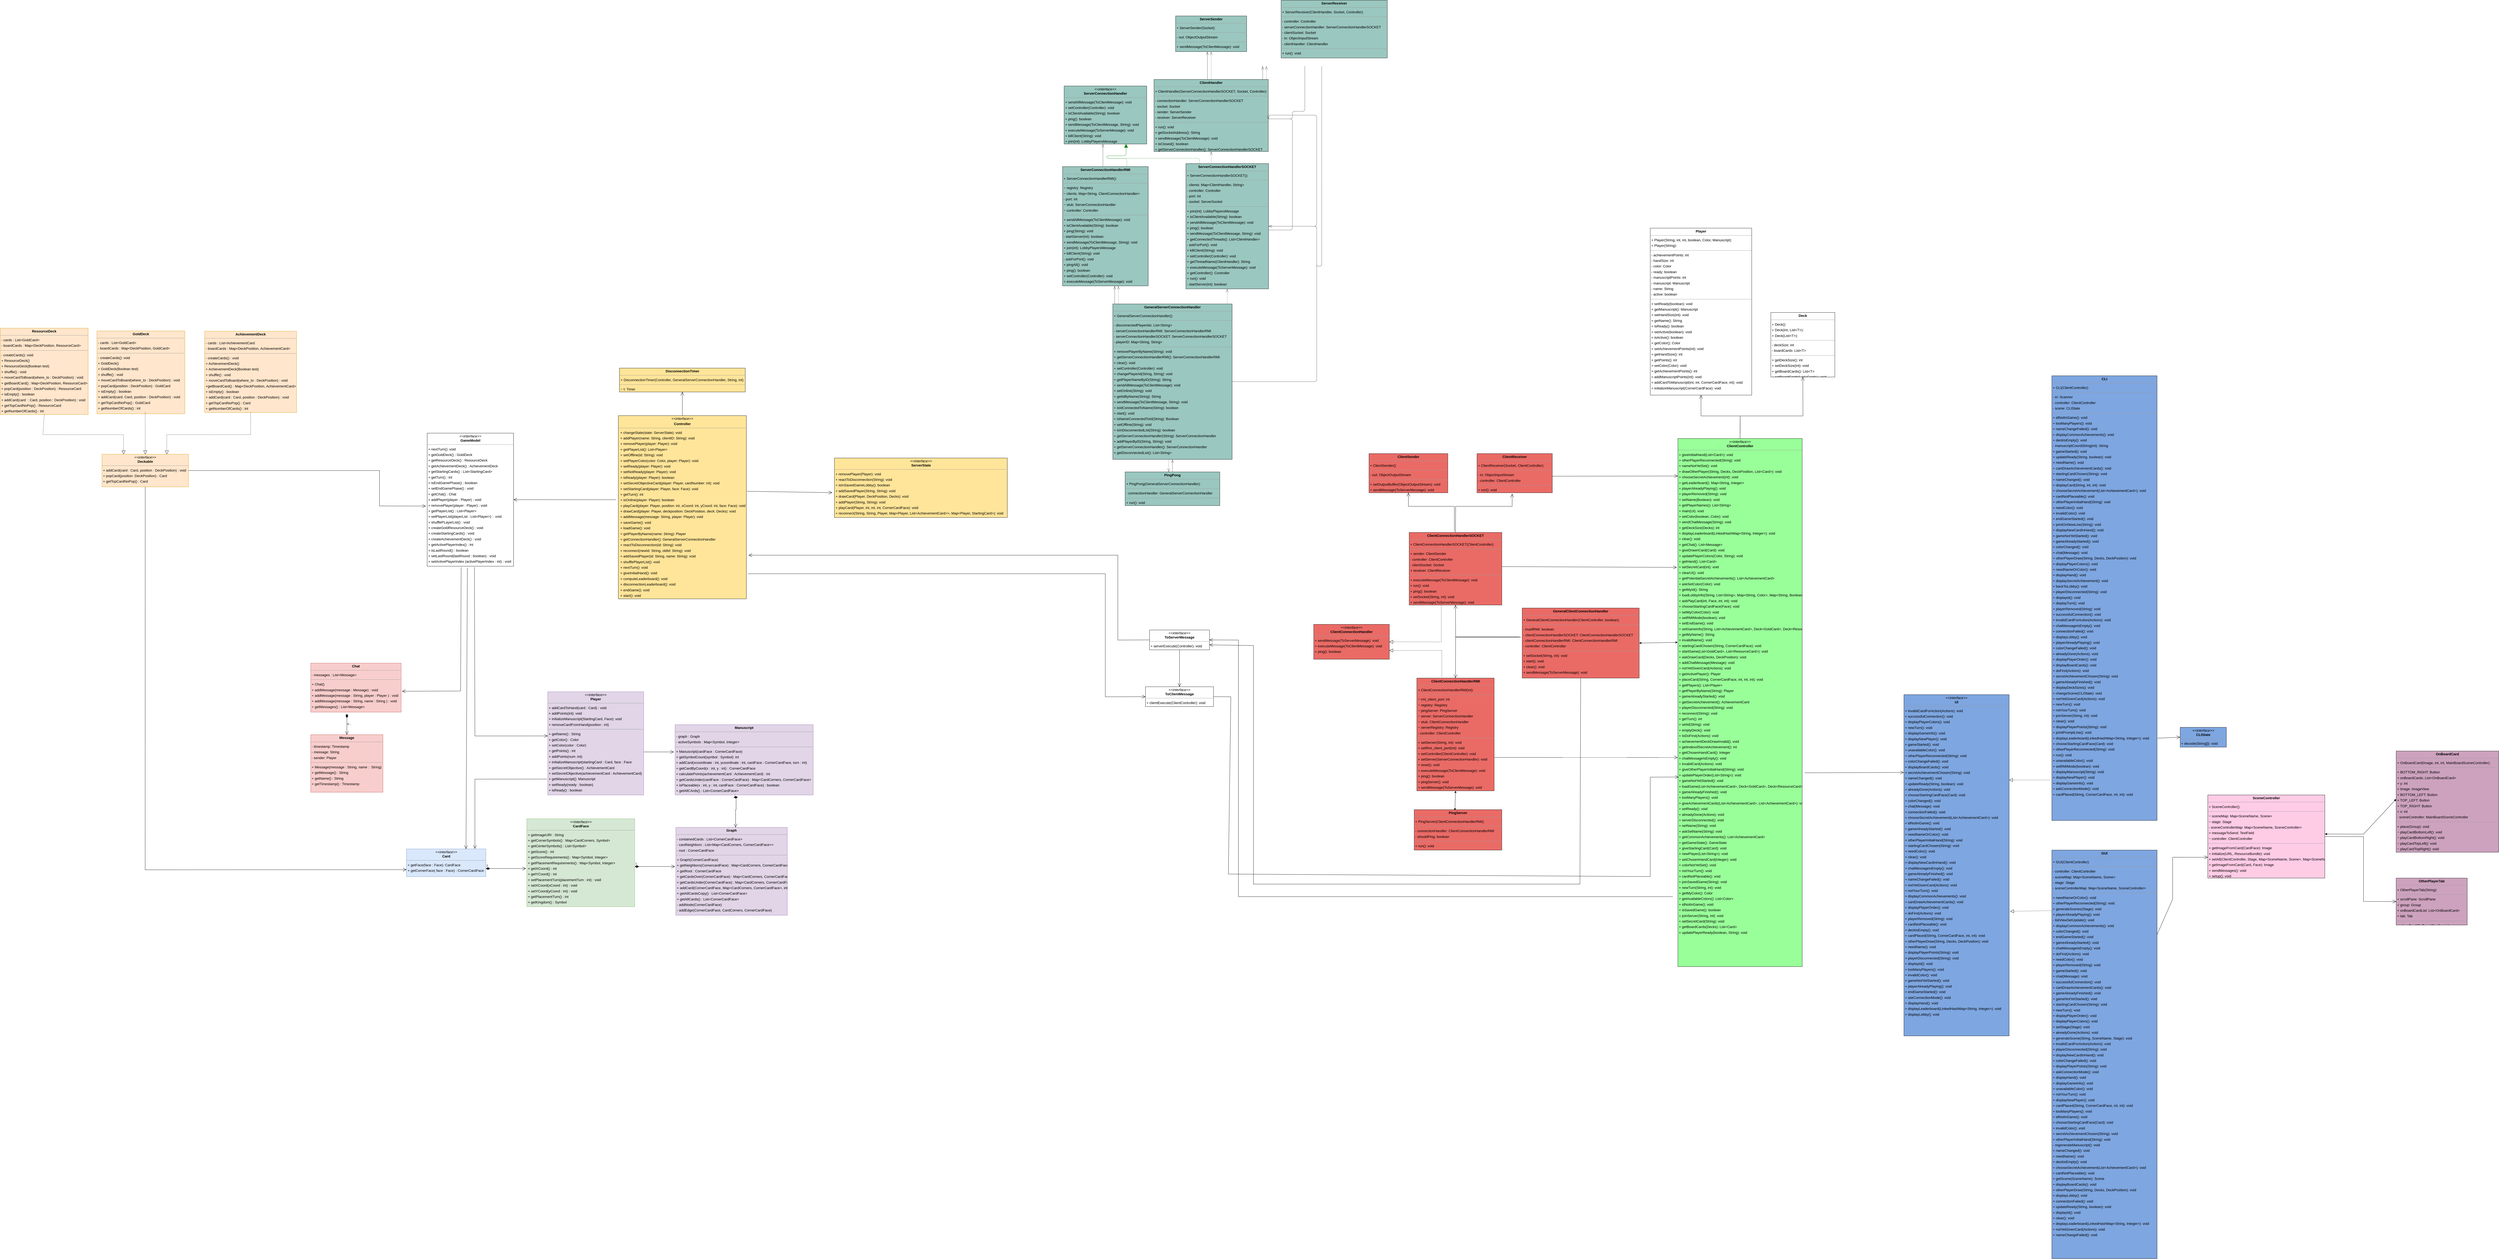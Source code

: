 <mxfile version="24.6.3" type="github">
  <diagram id="CQI6WvTyXqOD8P_kqG3j" name="Pagina-1">
    <mxGraphModel dx="12360" dy="3180" grid="1" gridSize="10" guides="1" tooltips="1" connect="1" arrows="1" fold="1" page="0" pageScale="1" pageWidth="827" pageHeight="1169" background="none" math="0" shadow="0">
      <root>
        <mxCell id="0" />
        <mxCell id="1" parent="0" />
        <mxCell id="node3" value="&lt;p style=&quot;margin:0px;margin-top:4px;text-align:center;&quot;&gt;&lt;b&gt;AchievementDeck&lt;/b&gt;&lt;/p&gt;&lt;hr size=&quot;1&quot;&gt;&lt;p style=&quot;margin:0 0 0 4px;line-height:1.6;&quot;&gt;- cards : List&amp;lt;AchievementCard&lt;/p&gt;&lt;p style=&quot;margin:0 0 0 4px;line-height:1.6;&quot;&gt;- boardCards : Map&amp;lt;DeckPosition, AchievementCard&amp;gt;&lt;/p&gt;&lt;hr size=&quot;1&quot;&gt;&lt;p style=&quot;margin:0 0 0 4px;line-height:1.6;&quot;&gt;- createCards() : void&lt;br&gt;&lt;/p&gt;&lt;p style=&quot;margin:0 0 0 4px;line-height:1.6;&quot;&gt;+ AchievementDeck()&lt;/p&gt;&lt;p style=&quot;margin:0 0 0 4px;line-height:1.6;&quot;&gt;+ AchievementDeck(Boolean test)&lt;/p&gt;&lt;p style=&quot;margin:0 0 0 4px;line-height:1.6;&quot;&gt;+ shuffle() : void&lt;/p&gt;&lt;p style=&quot;margin:0 0 0 4px;line-height:1.6;&quot;&gt;+ moveCardToBoard(where_to : DeckPosition) : void&lt;/p&gt;&lt;p style=&quot;margin:0 0 0 4px;line-height:1.6;&quot;&gt;+getBoardCard() : Map&amp;lt;DeckPosition, AchievementCard&amp;gt;&lt;/p&gt;&lt;p style=&quot;margin:0 0 0 4px;line-height:1.6;&quot;&gt;+ isEmpty() : boolean&lt;/p&gt;&lt;p style=&quot;margin:0 0 0 4px;line-height:1.6;&quot;&gt;+ addCard(card : Card, position : DeckPosition) : void&lt;/p&gt;&lt;p style=&quot;margin:0 0 0 4px;line-height:1.6;&quot;&gt;+ getTopCardNoPop() : Card&lt;/p&gt;&lt;p style=&quot;margin:0 0 0 4px;line-height:1.6;&quot;&gt;+ getNumberOfCards() : int&amp;nbsp;&lt;/p&gt;" style="verticalAlign=top;align=left;overflow=fill;fontSize=14;fontFamily=Helvetica;html=1;rounded=0;shadow=0;comic=0;labelBackgroundColor=none;strokeWidth=1;fillColor=#ffe6cc;strokeColor=#d79b00;" parent="1" vertex="1">
          <mxGeometry x="964" y="3828" width="366" height="324" as="geometry" />
        </mxCell>
        <mxCell id="node41" value="&lt;p style=&quot;margin:0px;margin-top:4px;text-align:center;&quot;&gt;&lt;i&gt;&amp;lt;&amp;lt;interface&amp;gt;&amp;gt;&lt;/i&gt;&lt;br&gt;&lt;b&gt;Card&lt;/b&gt;&lt;/p&gt;&lt;hr size=&quot;1&quot;&gt;&lt;p style=&quot;margin:0 0 0 4px;line-height:1.6;&quot;&gt;+ getFace(face : Face): CardFace&lt;/p&gt;&lt;p style=&quot;margin:0 0 0 4px;line-height:1.6;&quot;&gt;+ getCornerFace( face : Face) : CornerCardFace&lt;/p&gt;" style="verticalAlign=top;align=left;overflow=fill;fontSize=14;fontFamily=Helvetica;html=1;rounded=0;shadow=0;comic=0;labelBackgroundColor=none;strokeWidth=1;fillColor=#dae8fc;strokeColor=#6c8ebf;" parent="1" vertex="1">
          <mxGeometry x="1767.5" y="5890" width="316" height="110" as="geometry" />
        </mxCell>
        <mxCell id="node31" value="&lt;p style=&quot;margin:0px;margin-top:4px;text-align:center;&quot;&gt;&lt;i&gt;&amp;lt;&amp;lt;interface&amp;gt;&amp;gt;&lt;/i&gt;&lt;br&gt;&lt;b&gt;CardFace&lt;/b&gt;&lt;/p&gt;&lt;hr size=&quot;1&quot;&gt;&lt;p style=&quot;margin:0 0 0 4px;line-height:1.6;&quot;&gt;+ getImageURI : String&lt;/p&gt;&lt;p style=&quot;margin:0 0 0 4px;line-height:1.6;&quot;&gt;+ getCornerSymbols() : Map&amp;lt;CardCorners, Symbol&amp;gt;&lt;/p&gt;&lt;p style=&quot;margin:0 0 0 4px;line-height:1.6;&quot;&gt;+ getCenterSymbols() : List&amp;lt;Symbol&amp;gt;&lt;/p&gt;&lt;p style=&quot;margin:0 0 0 4px;line-height:1.6;&quot;&gt;+ getScore() : int&lt;/p&gt;&lt;p style=&quot;margin:0 0 0 4px;line-height:1.6;&quot;&gt;+ getScoreRequirements() : Map&amp;lt;Symbol, Integer&amp;gt;&lt;/p&gt;&lt;p style=&quot;margin:0 0 0 4px;line-height:1.6;&quot;&gt;+ getPlacementRequirements() : Map&amp;lt;Symbol, Integer&amp;gt;&lt;/p&gt;&lt;p style=&quot;margin:0 0 0 4px;line-height:1.6;&quot;&gt;+ getXCoord() : int&lt;/p&gt;&lt;p style=&quot;margin:0 0 0 4px;line-height:1.6;&quot;&gt;+ getYCoord() : int&lt;/p&gt;&lt;p style=&quot;margin:0 0 0 4px;line-height:1.6;&quot;&gt;+ setPlacementTurn(placementTurn : int) : void&lt;/p&gt;&lt;p style=&quot;margin:0 0 0 4px;line-height:1.6;&quot;&gt;+ setXCoord(xCoord : int) : void&lt;/p&gt;&lt;p style=&quot;margin:0 0 0 4px;line-height:1.6;&quot;&gt;+ setYCoord(yCoord : int) : void&lt;br&gt;&lt;/p&gt;&lt;p style=&quot;margin:0 0 0 4px;line-height:1.6;&quot;&gt;+ getPlacementTurn() : int&lt;/p&gt;&lt;p style=&quot;margin:0 0 0 4px;line-height:1.6;&quot;&gt;+ getKingdom() : Symbol&lt;/p&gt;&lt;p style=&quot;margin:0 0 0 4px;line-height:1.6;&quot;&gt;&lt;br&gt;&lt;/p&gt;&lt;p style=&quot;margin:0 0 0 4px;line-height:1.6;&quot;&gt;&lt;br&gt;&lt;/p&gt;" style="verticalAlign=top;align=left;overflow=fill;fontSize=14;fontFamily=Helvetica;html=1;rounded=0;shadow=0;comic=0;labelBackgroundColor=none;strokeWidth=1;fillColor=#d5e8d4;strokeColor=#82b366;" parent="1" vertex="1">
          <mxGeometry x="2246.5" y="5770" width="430" height="350" as="geometry" />
        </mxCell>
        <mxCell id="node39" value="&lt;p style=&quot;margin:0px;margin-top:4px;text-align:center;&quot;&gt;&lt;b&gt;Chat&lt;/b&gt;&lt;/p&gt;&lt;hr size=&quot;1&quot;&gt;&lt;p style=&quot;margin:0 0 0 4px;line-height:1.6;&quot;&gt;&lt;/p&gt;&lt;p style=&quot;margin:0 0 0 4px;line-height:1.6;&quot;&gt;- messages : List&amp;lt;Message&amp;gt;&lt;/p&gt;&lt;hr size=&quot;1&quot;&gt;&lt;p style=&quot;margin:0 0 0 4px;line-height:1.6;&quot;&gt;+ Chat()&lt;/p&gt;&lt;p style=&quot;margin:0 0 0 4px;line-height:1.6;&quot;&gt;+ addMessage(message : Message) : void&lt;br&gt;+ addMessage(message : String, player : Player ) : void&lt;/p&gt;&lt;p style=&quot;margin:0 0 0 4px;line-height:1.6;&quot;&gt;+ addMessage(message : String, name : String ) : void&lt;br&gt;&lt;/p&gt;&lt;p style=&quot;margin:0 0 0 4px;line-height:1.6;&quot;&gt;+ getMessages() : List&amp;lt;Message&amp;gt;&lt;/p&gt;" style="verticalAlign=top;align=left;overflow=fill;fontSize=14;fontFamily=Helvetica;html=1;rounded=0;shadow=0;comic=0;labelBackgroundColor=none;strokeWidth=1;fillColor=#f8cecc;strokeColor=#b85450;" parent="1" vertex="1">
          <mxGeometry x="1386.25" y="5150" width="360" height="195" as="geometry" />
        </mxCell>
        <mxCell id="node33" value="&lt;p style=&quot;margin:0px;margin-top:4px;text-align:center;&quot;&gt;&lt;i&gt;&amp;lt;&amp;lt;interface&amp;gt;&amp;gt;&lt;/i&gt;&lt;br&gt;&lt;b&gt;Deckable&lt;/b&gt;&lt;/p&gt;&lt;hr size=&quot;1&quot;&gt;&lt;p style=&quot;margin:0 0 0 4px;line-height:1.6;&quot;&gt;+ addCard(card : Card, position : DeckPosition) : void&lt;br&gt;+ popCard(position :DeckPosition) : Card&lt;/p&gt;&lt;p style=&quot;margin:0 0 0 4px;line-height:1.6;&quot;&gt;+ getTopCardNoPop() : Card&lt;/p&gt;" style="verticalAlign=top;align=left;overflow=fill;fontSize=14;fontFamily=Helvetica;html=1;rounded=0;shadow=0;comic=0;labelBackgroundColor=none;strokeWidth=1;fillColor=#ffe6cc;strokeColor=#d79b00;" parent="1" vertex="1">
          <mxGeometry x="555" y="4318" width="344.5" height="130" as="geometry" />
        </mxCell>
        <mxCell id="node13" value="&lt;p style=&quot;margin:0px;margin-top:4px;text-align:center;&quot;&gt;&lt;i&gt;&amp;lt;&amp;lt;interface&amp;gt;&amp;gt;&lt;/i&gt;&lt;br&gt;&lt;b&gt;GameModel&lt;/b&gt;&lt;/p&gt;&lt;hr size=&quot;1&quot;&gt;&lt;p style=&quot;margin:0 0 0 4px;line-height:1.6;&quot;&gt;+ nextTurn(): void&lt;/p&gt;&lt;p style=&quot;margin: 0px 0px 0px 4px; line-height: 1.6;&quot;&gt;+ getGoldDeck() : GoldDeck&lt;/p&gt;&lt;p style=&quot;margin: 0px 0px 0px 4px; line-height: 1.6;&quot;&gt;+ getResourceDeck() : ResourceDeck&lt;br&gt;+ getAchievementDeck() : AchievementDeck&lt;br&gt;+ getStartingCards() : List&amp;lt;StartingCard&amp;gt;&lt;/p&gt;&lt;p style=&quot;margin: 0px 0px 0px 4px; line-height: 1.6;&quot;&gt;+ getTurn() : int&lt;br&gt;&lt;/p&gt;&lt;p style=&quot;margin:0 0 0 4px;line-height:1.6;&quot;&gt;+ isEndGamePhase() : boolean&lt;/p&gt;&lt;p style=&quot;margin:0 0 0 4px;line-height:1.6;&quot;&gt;+ setEndGamePhase() : void&lt;br&gt;&lt;/p&gt;&lt;p style=&quot;margin:0 0 0 4px;line-height:1.6;&quot;&gt;+ getChat() : Chat&lt;br&gt;&lt;/p&gt;&lt;p style=&quot;margin:0 0 0 4px;line-height:1.6;&quot;&gt;+ addPlayer(player : Player) : void&lt;/p&gt;&lt;p style=&quot;margin:0 0 0 4px;line-height:1.6;&quot;&gt;+ removePlayer(player : Player) : void&lt;/p&gt;&lt;p style=&quot;margin:0 0 0 4px;line-height:1.6;&quot;&gt;+ getPlayerList() : List&amp;lt;Player&amp;gt;&lt;/p&gt;&lt;p style=&quot;margin:0 0 0 4px;line-height:1.6;&quot;&gt;+ setPlayerList(playerList : List&amp;lt;Player&amp;gt;) :&amp;nbsp; void&lt;/p&gt;&lt;p style=&quot;margin:0 0 0 4px;line-height:1.6;&quot;&gt;+ shufflePLayerList() : void&lt;/p&gt;&lt;p style=&quot;margin:0 0 0 4px;line-height:1.6;&quot;&gt;+ createGoldResourceDeck() : void&lt;/p&gt;&lt;p style=&quot;margin:0 0 0 4px;line-height:1.6;&quot;&gt;+ createStartingCards() : void&lt;/p&gt;&lt;p style=&quot;margin:0 0 0 4px;line-height:1.6;&quot;&gt;+ createAchievementDeck() : void&lt;/p&gt;&lt;p style=&quot;margin:0 0 0 4px;line-height:1.6;&quot;&gt;+ getActivePlayerIndex() : int&lt;/p&gt;&lt;p style=&quot;margin:0 0 0 4px;line-height:1.6;&quot;&gt;+ isLastRound() : boolean&lt;/p&gt;&lt;p style=&quot;margin:0 0 0 4px;line-height:1.6;&quot;&gt;+ setLastRound(lastRound : boolean) : void&lt;/p&gt;&lt;p style=&quot;margin:0 0 0 4px;line-height:1.6;&quot;&gt;+ setActivePlayerIndex (activePlayerIndex : int) : void&lt;/p&gt;" style="verticalAlign=top;align=left;overflow=fill;fontSize=14;fontFamily=Helvetica;html=1;rounded=0;shadow=0;comic=0;labelBackgroundColor=none;strokeWidth=1;" parent="1" vertex="1">
          <mxGeometry x="1850" y="4234" width="344" height="530" as="geometry" />
        </mxCell>
        <mxCell id="node30" value="&lt;p style=&quot;margin:0px;margin-top:4px;text-align:center;&quot;&gt;&lt;b&gt;GoldDeck&lt;/b&gt;&lt;/p&gt;&lt;hr size=&quot;1&quot;&gt;&lt;p style=&quot;margin: 0px 0px 0px 4px; line-height: 1.6;&quot;&gt;- cards : List&amp;lt;GoldCard&amp;gt;&lt;/p&gt;&lt;p style=&quot;margin: 0px 0px 0px 4px; line-height: 1.6;&quot;&gt;- boardCards : Map&amp;lt;DeckPosition, GoldCard&amp;gt;&lt;/p&gt;&lt;hr size=&quot;1&quot;&gt;&lt;p style=&quot;margin:0 0 0 4px;line-height:1.6;&quot;&gt;- createCards(): void&lt;/p&gt;&lt;p style=&quot;margin:0 0 0 4px;line-height:1.6;&quot;&gt;+ GoldDeck()&lt;/p&gt;&lt;p style=&quot;margin:0 0 0 4px;line-height:1.6;&quot;&gt;+ GoldDeck(Boolean test)&lt;/p&gt;&lt;p style=&quot;margin:0 0 0 4px;line-height:1.6;&quot;&gt;+ shuffle() : void&lt;/p&gt;&lt;p style=&quot;margin:0 0 0 4px;line-height:1.6;&quot;&gt;+ moveCardToBoard(where_to : DeckPosition) : void&lt;/p&gt;&lt;p style=&quot;margin:0 0 0 4px;line-height:1.6;&quot;&gt;+ popCard(position : DeckPosition) : GoldCard&lt;/p&gt;&lt;p style=&quot;margin:0 0 0 4px;line-height:1.6;&quot;&gt;+ isEmpty() : boolean&lt;/p&gt;&lt;p style=&quot;margin:0 0 0 4px;line-height:1.6;&quot;&gt;+ addCard(card. Card, position : DeckPosition) : void&lt;/p&gt;&lt;p style=&quot;margin:0 0 0 4px;line-height:1.6;&quot;&gt;+ getTopCardNoPop() : GoldCard&lt;/p&gt;&lt;p style=&quot;margin:0 0 0 4px;line-height:1.6;&quot;&gt;+ getNumberOfCards() : int&lt;/p&gt;&lt;p style=&quot;margin:0 0 0 4px;line-height:1.6;&quot;&gt;&lt;br&gt;&lt;/p&gt;&lt;p style=&quot;margin:0 0 0 4px;line-height:1.6;&quot;&gt;&lt;br&gt;&lt;/p&gt;" style="verticalAlign=top;align=left;overflow=fill;fontSize=14;fontFamily=Helvetica;html=1;rounded=0;shadow=0;comic=0;labelBackgroundColor=none;strokeWidth=1;fillColor=#ffe6cc;strokeColor=#d79b00;" parent="1" vertex="1">
          <mxGeometry x="535" y="3827" width="350" height="330" as="geometry" />
        </mxCell>
        <mxCell id="node26" value="&lt;p style=&quot;margin:0px;margin-top:4px;text-align:center;&quot;&gt;&lt;b&gt;Graph&lt;/b&gt;&lt;/p&gt;&lt;hr size=&quot;1&quot;&gt;&lt;p style=&quot;margin:0 0 0 4px;line-height:1.6;&quot;&gt;- containedCards : List&amp;lt;CornerCardFace&amp;gt;&lt;/p&gt;&lt;p style=&quot;margin:0 0 0 4px;line-height:1.6;&quot;&gt;- cardNeighbors : List&amp;lt;Map&amp;lt;CardCorners, CornerCardFace&amp;gt;&amp;gt;&lt;/p&gt;&lt;p style=&quot;margin:0 0 0 4px;line-height:1.6;&quot;&gt;- root : CornerCardFace&lt;/p&gt;&lt;hr size=&quot;1&quot;&gt;&lt;p style=&quot;margin:0 0 0 4px;line-height:1.6;&quot;&gt;+ Graph(CornerCardFace)&lt;/p&gt;&lt;p style=&quot;margin:0 0 0 4px;line-height:1.6;&quot;&gt;+ getNeighbors(CornercardFace) : Map&amp;lt;CardCorners, CornerCardFace&amp;gt;&amp;gt;&lt;br&gt;&lt;/p&gt;&lt;p style=&quot;margin:0 0 0 4px;line-height:1.6;&quot;&gt;+ getRoot : CornerCardFace&lt;/p&gt;&lt;p style=&quot;margin:0 0 0 4px;line-height:1.6;&quot;&gt;+ getCardsOver(CornerCardFace) : Map&amp;lt;CardCorners, CornerCardFace&amp;gt;&lt;/p&gt;&lt;p style=&quot;margin:0 0 0 4px;line-height:1.6;&quot;&gt;+ getCardsUnder(CornerCardFace) : Map&amp;lt;CardCorners, CornerCardFace&amp;gt;&lt;br&gt;&lt;/p&gt;&lt;p style=&quot;margin:0 0 0 4px;line-height:1.6;&quot;&gt;+ addCard(CornerCardFace, Map&amp;lt;CardCorners, CornerCardFace&amp;gt;, int)&lt;/p&gt;&lt;p style=&quot;margin:0 0 0 4px;line-height:1.6;&quot;&gt;+ getAllCardsCopy() : List&amp;lt;CornerCardFace&amp;gt;&lt;/p&gt;&lt;p style=&quot;margin:0 0 0 4px;line-height:1.6;&quot;&gt;+ getAllCards() : List&amp;lt;CornerCardFace&amp;gt;&lt;/p&gt;&lt;p style=&quot;margin:0 0 0 4px;line-height:1.6;&quot;&gt;- addNode(CornerCardFace)&lt;/p&gt;&lt;p style=&quot;margin:0 0 0 4px;line-height:1.6;&quot;&gt;- addEdge(CornerCardFace, CardCorners, CornerCardFace)&lt;/p&gt;" style="verticalAlign=top;align=left;overflow=fill;fontSize=14;fontFamily=Helvetica;html=1;rounded=0;shadow=0;comic=0;labelBackgroundColor=none;strokeWidth=1;fillColor=#e1d5e7;strokeColor=#9673a6;" parent="1" vertex="1">
          <mxGeometry x="2840" y="5804" width="444" height="350" as="geometry" />
        </mxCell>
        <mxCell id="node38" value="&lt;p style=&quot;margin:0px;margin-top:4px;text-align:center;&quot;&gt;&lt;b&gt;Manuscript&lt;/b&gt;&lt;/p&gt;&lt;hr size=&quot;1&quot;&gt;&lt;p style=&quot;margin:0 0 0 4px;line-height:1.6;&quot;&gt;- graph : Graph&lt;/p&gt;&lt;p style=&quot;margin:0 0 0 4px;line-height:1.6;&quot;&gt;- activeSymbols : Map&amp;lt;Symbol, Integer&amp;gt;&lt;/p&gt;&lt;hr size=&quot;1&quot;&gt;&lt;p style=&quot;margin:0 0 0 4px;line-height:1.6;&quot;&gt;+ Manuscript(cardFace : CornerCardFace)&lt;/p&gt;&lt;p style=&quot;margin:0 0 0 4px;line-height:1.6;&quot;&gt;+ getSymbolCount(symbol : Symbol): int&lt;br&gt;+ addCard(xcoordinate : int, ycoordinate : int, cardFace : CornerCardFace, turn : int)&lt;br&gt;&lt;/p&gt;&lt;p style=&quot;margin:0 0 0 4px;line-height:1.6;&quot;&gt;+ getCardByCoord(x : int, y : int) : CornerCardFace&lt;/p&gt;&lt;p style=&quot;margin:0 0 0 4px;line-height:1.6;&quot;&gt;+ calculatePoints(achievementCard : AchievementCard) : int&lt;/p&gt;&lt;p style=&quot;margin:0 0 0 4px;line-height:1.6;&quot;&gt;+ getCardsUnder(cardFace : CornerCardFace) : Map&amp;lt;CardCorners, CornerCardFace&amp;gt;&lt;/p&gt;&lt;p style=&quot;margin:0 0 0 4px;line-height:1.6;&quot;&gt;+ isPlaceable(x : int, y : int, cardFace : CornerCardFace) : boolean&lt;/p&gt;&lt;p style=&quot;margin:0 0 0 4px;line-height:1.6;&quot;&gt;+ getAllCArds() : List&amp;lt;CornerCardFace&amp;gt;&lt;/p&gt;" style="verticalAlign=top;align=left;overflow=fill;fontSize=14;fontFamily=Helvetica;html=1;rounded=0;shadow=0;comic=0;labelBackgroundColor=none;strokeWidth=1;fillColor=#e1d5e7;strokeColor=#9673a6;" parent="1" vertex="1">
          <mxGeometry x="2837" y="5395" width="550" height="280" as="geometry" />
        </mxCell>
        <mxCell id="node20" value="&lt;p style=&quot;margin:0px;margin-top:4px;text-align:center;&quot;&gt;&lt;b&gt;Message&lt;/b&gt;&lt;/p&gt;&lt;hr size=&quot;1&quot;&gt;&lt;p style=&quot;margin:0 0 0 4px;line-height:1.6;&quot;&gt;- timestamp: Timestamp&lt;br&gt;- message: String&lt;br&gt;- sender: Player&lt;/p&gt;&lt;hr size=&quot;1&quot;&gt;&lt;p style=&quot;margin:0 0 0 4px;line-height:1.6;&quot;&gt;+ Message(message : String, name :&amp;nbsp; String)&lt;br&gt;&lt;/p&gt;&lt;p style=&quot;margin:0 0 0 4px;line-height:1.6;&quot;&gt;+ getMessage() : String&lt;br&gt;+ getName() : String&lt;br&gt;+ getTimestamp() : Timestamp&lt;/p&gt;" style="verticalAlign=top;align=left;overflow=fill;fontSize=14;fontFamily=Helvetica;html=1;rounded=0;shadow=0;comic=0;labelBackgroundColor=none;strokeWidth=1;fillColor=#f8cecc;strokeColor=#b85450;" parent="1" vertex="1">
          <mxGeometry x="1386.25" y="5435" width="287.5" height="229" as="geometry" />
        </mxCell>
        <mxCell id="node19" value="&lt;p style=&quot;margin:0px;margin-top:4px;text-align:center;&quot;&gt;&lt;i&gt;&amp;lt;&amp;lt;interface&amp;gt;&amp;gt;&lt;/i&gt;&lt;br&gt;&lt;b&gt;Player&lt;/b&gt;&lt;/p&gt;&lt;hr size=&quot;1&quot;&gt;&lt;p style=&quot;margin:0 0 0 4px;line-height:1.6;&quot;&gt;+ addCardToHand(card : Card) : void&amp;nbsp;&lt;br&gt;+ addPoints(int): void&lt;br&gt;+ initializeManuscript(StartingCard, Face): void&lt;br&gt;+ removeCardFromHand(position : int)&lt;/p&gt;&lt;hr size=&quot;1&quot;&gt;&lt;p style=&quot;margin:0 0 0 4px;line-height:1.6;&quot;&gt;+ getName() : String&lt;br&gt;+ getColor() : Color&lt;/p&gt;&lt;p style=&quot;margin:0 0 0 4px;line-height:1.6;&quot;&gt;+ setColor(color : Color)&lt;br&gt;+ getPoints() : int&lt;/p&gt;&lt;p style=&quot;margin:0 0 0 4px;line-height:1.6;&quot;&gt;+ addPoints(num :int)&lt;/p&gt;&lt;p style=&quot;margin:0 0 0 4px;line-height:1.6;&quot;&gt;+ initializeManuscript(startingCard : Card, face : Face&lt;br&gt;+ getSecretObjective() : AchievementCard&lt;/p&gt;&lt;p style=&quot;margin:0 0 0 4px;line-height:1.6;&quot;&gt;+ setSecretObjective(achievementCard : AchievementCard)&lt;br&gt;+ getManuscript(): Manuscript&lt;/p&gt;&lt;p style=&quot;margin:0 0 0 4px;line-height:1.6;&quot;&gt;+ setReady(ready : boolean)&lt;/p&gt;&lt;p style=&quot;margin:0 0 0 4px;line-height:1.6;&quot;&gt;+ isReady() : boolean&lt;/p&gt;" style="verticalAlign=top;align=left;overflow=fill;fontSize=14;fontFamily=Helvetica;html=1;rounded=0;shadow=0;comic=0;labelBackgroundColor=none;strokeWidth=1;fillColor=#e1d5e7;strokeColor=#9673a6;" parent="1" vertex="1">
          <mxGeometry x="2330" y="5264" width="382" height="411" as="geometry" />
        </mxCell>
        <mxCell id="node25" value="&lt;p style=&quot;margin:0px;margin-top:4px;text-align:center;&quot;&gt;&lt;b&gt;ResourceDeck&lt;/b&gt;&lt;/p&gt;&lt;hr size=&quot;1&quot;&gt;&lt;p style=&quot;margin: 0px 0px 0px 4px; line-height: 1.6;&quot;&gt;- cards : List&amp;lt;GoldCard&amp;gt;&lt;/p&gt;&lt;p style=&quot;margin: 0px 0px 0px 4px; line-height: 1.6;&quot;&gt;- boardCards : Map&amp;lt;DeckPosition, ResourceCard&amp;gt;&lt;/p&gt;&lt;hr size=&quot;1&quot;&gt;&lt;p style=&quot;margin:0 0 0 4px;line-height:1.6;&quot;&gt;- createCards(): void&lt;/p&gt;&lt;p style=&quot;margin:0 0 0 4px;line-height:1.6;&quot;&gt;+ ResourceDeck()&lt;/p&gt;&lt;p style=&quot;margin:0 0 0 4px;line-height:1.6;&quot;&gt;+ ResourceDeck(Boolean test)&lt;/p&gt;&lt;p style=&quot;margin:0 0 0 4px;line-height:1.6;&quot;&gt;+ shuffle() : void&lt;/p&gt;&lt;p style=&quot;margin:0 0 0 4px;line-height:1.6;&quot;&gt;+ moveCardToBoard(where_to : DeckPosition) : void&lt;/p&gt;&lt;p style=&quot;margin:0 0 0 4px;line-height:1.6;&quot;&gt;+ getBoardCard() : Map&amp;lt;DeckPosition, ResourceCard&amp;gt;&lt;/p&gt;&lt;p style=&quot;margin:0 0 0 4px;line-height:1.6;&quot;&gt;+ popCard(position : DeckPosition) : ResourceCard&lt;/p&gt;&lt;p style=&quot;margin:0 0 0 4px;line-height:1.6;&quot;&gt;+ isEmpty() : boolean&lt;/p&gt;&lt;p style=&quot;margin:0 0 0 4px;line-height:1.6;&quot;&gt;+ addCard(card&amp;nbsp; : Card, position : DeckPosition) : void&lt;/p&gt;&lt;p style=&quot;margin:0 0 0 4px;line-height:1.6;&quot;&gt;+ getTopCardNoPop() : ResourceCard&lt;/p&gt;&lt;p style=&quot;margin:0 0 0 4px;line-height:1.6;&quot;&gt;+ getNumberOfCards() : int&lt;/p&gt;&lt;p style=&quot;margin:0 0 0 4px;line-height:1.6;&quot;&gt;&lt;br&gt;&lt;/p&gt;" style="verticalAlign=top;align=left;overflow=fill;fontSize=14;fontFamily=Helvetica;html=1;rounded=0;shadow=0;comic=0;labelBackgroundColor=none;strokeWidth=1;fillColor=#ffe6cc;strokeColor=#d79b00;" parent="1" vertex="1">
          <mxGeometry x="150" y="3816" width="350" height="344" as="geometry" />
        </mxCell>
        <mxCell id="node21" value="&lt;p style=&quot;margin:0px;margin-top:4px;text-align:center;&quot;&gt;&lt;i&gt;&amp;lt;&amp;lt;interface&amp;gt;&amp;gt;&lt;/i&gt;&lt;br&gt;&lt;/p&gt;&lt;p style=&quot;margin:0px;margin-top:4px;text-align:center;&quot;&gt;&lt;b&gt;Controller&lt;/b&gt;&lt;/p&gt;&lt;hr size=&quot;1&quot;&gt;&lt;p style=&quot;margin:0 0 0 4px;line-height:1.6;&quot;&gt;&lt;span style=&quot;background-color: initial;&quot;&gt;&amp;nbsp;+ changeState(state: ServerState): void&amp;nbsp; &amp;nbsp; &amp;nbsp; &amp;nbsp; &amp;nbsp; &amp;nbsp; &amp;nbsp; &amp;nbsp; &amp;nbsp; &amp;nbsp; &amp;nbsp; &amp;nbsp; &amp;nbsp; &amp;nbsp; &amp;nbsp; &amp;nbsp;&amp;nbsp;&lt;/span&gt;&lt;br&gt;&lt;/p&gt;&lt;p style=&quot;margin:0 0 0 4px;line-height:1.6;&quot;&gt;&amp;nbsp;+ addPlayer(name: String, clientID: String): void&amp;nbsp; &amp;nbsp; &amp;nbsp; &amp;nbsp; &amp;nbsp; &amp;nbsp; &amp;nbsp; &amp;nbsp; &amp;nbsp; &amp;nbsp; &amp;nbsp;&lt;/p&gt;&lt;p style=&quot;margin:0 0 0 4px;line-height:1.6;&quot;&gt;&amp;nbsp;+ removePlayer(player: Player): void&amp;nbsp; &amp;nbsp; &amp;nbsp; &amp;nbsp; &amp;nbsp; &amp;nbsp; &amp;nbsp; &amp;nbsp; &amp;nbsp; &amp;nbsp; &amp;nbsp; &amp;nbsp; &amp;nbsp; &amp;nbsp; &amp;nbsp; &amp;nbsp; &amp;nbsp; &amp;nbsp;&lt;span style=&quot;background-color: initial;&quot;&gt;&amp;nbsp; &amp;nbsp; &amp;nbsp; &amp;nbsp; &amp;nbsp; &amp;nbsp; &amp;nbsp; &amp;nbsp; &amp;nbsp; &amp;nbsp; &amp;nbsp; &amp;nbsp; &amp;nbsp; &amp;nbsp; &amp;nbsp; &amp;nbsp;&amp;nbsp;&lt;/span&gt;&lt;/p&gt;&lt;p style=&quot;margin:0 0 0 4px;line-height:1.6;&quot;&gt;&amp;nbsp;+ getPlayerList(): List&amp;lt;Player&amp;gt;&amp;nbsp; &amp;nbsp; &amp;nbsp; &amp;nbsp; &amp;nbsp; &amp;nbsp; &amp;nbsp; &amp;nbsp; &amp;nbsp; &amp;nbsp; &amp;nbsp; &amp;nbsp; &amp;nbsp; &amp;nbsp; &amp;nbsp; &amp;nbsp; &amp;nbsp; &amp;nbsp; &amp;nbsp; &amp;nbsp;&lt;/p&gt;&lt;p style=&quot;margin:0 0 0 4px;line-height:1.6;&quot;&gt;&amp;nbsp;+ setOffline(id: String): void&amp;nbsp; &amp;nbsp; &amp;nbsp; &amp;nbsp; &amp;nbsp; &amp;nbsp; &amp;nbsp; &amp;nbsp; &amp;nbsp; &amp;nbsp; &amp;nbsp; &amp;nbsp; &amp;nbsp; &amp;nbsp; &amp;nbsp; &amp;nbsp; &amp;nbsp; &amp;nbsp; &amp;nbsp; &amp;nbsp;&amp;nbsp;&lt;/p&gt;&lt;p style=&quot;margin:0 0 0 4px;line-height:1.6;&quot;&gt;&amp;nbsp;+ setPlayerColor(color: Color, player: Player): void&amp;nbsp; &amp;nbsp; &amp;nbsp; &amp;nbsp; &amp;nbsp; &amp;nbsp; &amp;nbsp; &amp;nbsp; &amp;nbsp; &lt;span style=&quot;background-color: initial;&quot;&gt;&amp;nbsp; &amp;nbsp; &amp;nbsp; &amp;nbsp; &amp;nbsp;&amp;nbsp;&lt;/span&gt;&lt;/p&gt;&lt;p style=&quot;margin:0 0 0 4px;line-height:1.6;&quot;&gt;&amp;nbsp;+ setReady(player: Player): void&amp;nbsp; &amp;nbsp; &amp;nbsp; &amp;nbsp; &amp;nbsp; &amp;nbsp; &amp;nbsp; &amp;nbsp; &amp;nbsp; &amp;nbsp; &amp;nbsp; &amp;nbsp; &amp;nbsp; &amp;nbsp; &amp;nbsp; &amp;nbsp; &amp;nbsp; &amp;nbsp; &amp;nbsp; &lt;span style=&quot;background-color: initial;&quot;&gt;&amp;nbsp; &amp;nbsp; &amp;nbsp; &amp;nbsp; &amp;nbsp; &amp;nbsp; &amp;nbsp;&lt;/span&gt;&lt;/p&gt;&lt;p style=&quot;margin:0 0 0 4px;line-height:1.6;&quot;&gt;&amp;nbsp;+ setNotReady(player: Player): void&amp;nbsp; &amp;nbsp; &amp;nbsp; &amp;nbsp; &amp;nbsp; &amp;nbsp; &amp;nbsp; &amp;nbsp; &amp;nbsp; &amp;nbsp; &amp;nbsp; &amp;nbsp; &amp;nbsp; &amp;nbsp; &amp;nbsp; &amp;nbsp; &amp;nbsp; &amp;nbsp;&lt;span style=&quot;background-color: initial;&quot;&gt;&amp;nbsp; &amp;nbsp; &amp;nbsp; &amp;nbsp; &amp;nbsp; &amp;nbsp;&amp;nbsp;&lt;/span&gt;&lt;/p&gt;&lt;p style=&quot;margin:0 0 0 4px;line-height:1.6;&quot;&gt;&amp;nbsp;+ isReady(player: Player): boolean&amp;nbsp; &amp;nbsp; &amp;nbsp; &amp;nbsp; &amp;nbsp; &amp;nbsp; &amp;nbsp; &amp;nbsp; &amp;nbsp; &amp;nbsp; &amp;nbsp; &amp;nbsp; &amp;nbsp; &amp;nbsp; &amp;nbsp; &amp;nbsp; &amp;nbsp; &amp;nbsp;&amp;nbsp;&lt;/p&gt;&lt;p style=&quot;margin:0 0 0 4px;line-height:1.6;&quot;&gt;&amp;nbsp;+ setSecretObjectiveCard(player: Player, cardNumber: int): void&lt;/p&gt;&lt;p style=&quot;margin:0 0 0 4px;line-height:1.6;&quot;&gt;&amp;nbsp;+ setStartingCard(player: Player, face: Face): void&amp;nbsp; &amp;nbsp;&lt;/p&gt;&lt;p style=&quot;margin:0 0 0 4px;line-height:1.6;&quot;&gt;&amp;nbsp;+ getTurn(): int&amp;nbsp; &amp;nbsp; &amp;nbsp; &amp;nbsp; &amp;nbsp; &amp;nbsp; &amp;nbsp; &amp;nbsp; &amp;nbsp; &amp;nbsp; &amp;nbsp; &amp;nbsp; &amp;nbsp; &amp;nbsp; &amp;nbsp; &amp;nbsp; &amp;nbsp; &amp;nbsp; &amp;nbsp; &amp;nbsp; &amp;nbsp; &amp;nbsp; &amp;nbsp; &amp;nbsp; &amp;nbsp; &amp;nbsp; &amp;nbsp;&amp;nbsp;&lt;/p&gt;&lt;p style=&quot;margin:0 0 0 4px;line-height:1.6;&quot;&gt;&amp;nbsp;+ isOnline(player: Player): boolean&amp;nbsp; &amp;nbsp; &amp;nbsp; &amp;nbsp; &amp;nbsp; &amp;nbsp; &amp;nbsp; &amp;nbsp; &amp;nbsp; &amp;nbsp; &amp;nbsp; &amp;nbsp; &amp;nbsp; &amp;nbsp; &amp;nbsp; &amp;nbsp; &amp;nbsp; &amp;nbsp;&lt;/p&gt;&lt;p style=&quot;margin:0 0 0 4px;line-height:1.6;&quot;&gt;&amp;nbsp;+ playCard(player: Player, position: int, xCoord: int, yCoord: int, face: Face): void&lt;/p&gt;&lt;p style=&quot;margin:0 0 0 4px;line-height:1.6;&quot;&gt;&amp;nbsp;+ drawCard(player: Player, deckposition: DeckPosition, deck: Decks): void&lt;/p&gt;&lt;p style=&quot;margin:0 0 0 4px;line-height:1.6;&quot;&gt;&amp;nbsp;+ addMessage(message: String, player: Player): void&amp;nbsp;&amp;nbsp;&lt;/p&gt;&lt;p style=&quot;margin:0 0 0 4px;line-height:1.6;&quot;&gt;&amp;nbsp;+ saveGame(): void&amp;nbsp; &amp;nbsp; &amp;nbsp; &amp;nbsp; &amp;nbsp; &amp;nbsp; &amp;nbsp; &amp;nbsp; &amp;nbsp; &amp;nbsp; &amp;nbsp; &amp;nbsp; &amp;nbsp; &amp;nbsp; &amp;nbsp; &amp;nbsp; &amp;nbsp; &amp;nbsp; &amp;nbsp; &amp;nbsp; &amp;nbsp; &amp;nbsp; &amp;nbsp; &amp;nbsp; &amp;nbsp; &amp;nbsp;&amp;nbsp;&lt;/p&gt;&lt;p style=&quot;margin:0 0 0 4px;line-height:1.6;&quot;&gt;&amp;nbsp;+ loadGame(): void&amp;nbsp; &amp;nbsp; &amp;nbsp; &amp;nbsp; &amp;nbsp; &amp;nbsp; &amp;nbsp; &amp;nbsp; &amp;nbsp; &amp;nbsp; &amp;nbsp; &amp;nbsp; &amp;nbsp; &amp;nbsp; &amp;nbsp; &amp;nbsp; &amp;nbsp; &amp;nbsp; &amp;nbsp; &amp;nbsp; &amp;nbsp; &amp;nbsp; &amp;nbsp; &amp;nbsp; &amp;nbsp;&lt;/p&gt;&lt;p style=&quot;margin:0 0 0 4px;line-height:1.6;&quot;&gt;&amp;nbsp;+ getPlayerByName(name: String): Player&amp;nbsp; &amp;nbsp; &amp;nbsp; &amp;nbsp; &amp;nbsp; &amp;nbsp; &amp;nbsp; &amp;nbsp; &amp;nbsp; &amp;nbsp; &amp;nbsp; &amp;nbsp; &amp;nbsp; &amp;nbsp;&amp;nbsp;&lt;/p&gt;&lt;p style=&quot;margin:0 0 0 4px;line-height:1.6;&quot;&gt;&amp;nbsp;+ getConnectionHandler(): GeneralServerConnectionHandler&amp;nbsp; &amp;nbsp; &amp;nbsp; &amp;nbsp; &amp;nbsp; &amp;nbsp; &amp;nbsp;&amp;nbsp;&lt;/p&gt;&lt;p style=&quot;margin:0 0 0 4px;line-height:1.6;&quot;&gt;&amp;nbsp;+ reactToDisconnection(id: String): void&amp;nbsp; &amp;nbsp; &amp;nbsp; &amp;nbsp; &amp;nbsp; &amp;nbsp; &amp;nbsp; &amp;nbsp; &amp;nbsp; &amp;nbsp; &amp;nbsp; &amp;nbsp; &amp;nbsp; &amp;nbsp; &amp;nbsp;&amp;nbsp;&lt;/p&gt;&lt;p style=&quot;margin:0 0 0 4px;line-height:1.6;&quot;&gt;&amp;nbsp;+ reconnect(newId: String, oldId: String): void&amp;nbsp; &amp;nbsp; &amp;nbsp; &amp;nbsp; &amp;nbsp; &amp;nbsp; &amp;nbsp; &amp;nbsp; &amp;nbsp; &amp;nbsp; &amp;nbsp;&lt;/p&gt;&lt;p style=&quot;margin:0 0 0 4px;line-height:1.6;&quot;&gt;&amp;nbsp;+ addSavedPlayer(id: String, name: String): void&amp;nbsp; &amp;nbsp; &amp;nbsp; &amp;nbsp; &amp;nbsp; &amp;nbsp; &amp;nbsp; &amp;nbsp; &amp;nbsp;&amp;nbsp;&lt;/p&gt;&lt;p style=&quot;margin:0 0 0 4px;line-height:1.6;&quot;&gt;&amp;nbsp;+ shufflePlayerList(): void&amp;nbsp; &amp;nbsp; &amp;nbsp; &amp;nbsp; &amp;nbsp; &amp;nbsp; &amp;nbsp; &amp;nbsp; &amp;nbsp; &amp;nbsp; &amp;nbsp; &amp;nbsp; &amp;nbsp; &amp;nbsp; &amp;nbsp; &amp;nbsp; &amp;nbsp; &amp;nbsp; &amp;nbsp; &amp;nbsp; &amp;nbsp; &amp;nbsp;&lt;/p&gt;&lt;p style=&quot;margin:0 0 0 4px;line-height:1.6;&quot;&gt;&amp;nbsp;+ nextTurn(): void&amp;nbsp; &amp;nbsp; &amp;nbsp; &amp;nbsp; &amp;nbsp; &amp;nbsp; &amp;nbsp; &amp;nbsp; &amp;nbsp; &amp;nbsp; &amp;nbsp; &amp;nbsp; &amp;nbsp; &amp;nbsp; &amp;nbsp; &amp;nbsp; &amp;nbsp; &amp;nbsp; &amp;nbsp; &amp;nbsp; &amp;nbsp; &amp;nbsp; &amp;nbsp; &amp;nbsp; &amp;nbsp; &amp;nbsp;&amp;nbsp;&lt;/p&gt;&lt;p style=&quot;margin:0 0 0 4px;line-height:1.6;&quot;&gt;&amp;nbsp;+ giveInitialHand(): void&amp;nbsp; &amp;nbsp; &amp;nbsp; &amp;nbsp; &amp;nbsp; &amp;nbsp; &amp;nbsp; &amp;nbsp; &amp;nbsp; &amp;nbsp; &amp;nbsp; &amp;nbsp; &amp;nbsp; &amp;nbsp; &amp;nbsp; &amp;nbsp; &amp;nbsp; &amp;nbsp; &amp;nbsp; &amp;nbsp; &amp;nbsp; &amp;nbsp; &amp;nbsp;&lt;span style=&quot;background-color: initial;&quot;&gt;&amp;nbsp; &amp;nbsp; &amp;nbsp; &amp;nbsp; &amp;nbsp; &amp;nbsp; &amp;nbsp;&amp;nbsp;&lt;/span&gt;&lt;/p&gt;&lt;p style=&quot;margin:0 0 0 4px;line-height:1.6;&quot;&gt;&amp;nbsp;+ computeLeaderboard(): void&amp;nbsp; &amp;nbsp; &amp;nbsp; &amp;nbsp; &amp;nbsp; &amp;nbsp; &amp;nbsp; &amp;nbsp; &amp;nbsp; &amp;nbsp; &amp;nbsp; &amp;nbsp; &amp;nbsp; &amp;nbsp; &amp;nbsp; &amp;nbsp; &amp;nbsp; &amp;nbsp; &amp;nbsp; &amp;nbsp; &amp;nbsp;&amp;nbsp;&lt;/p&gt;&lt;p style=&quot;margin:0 0 0 4px;line-height:1.6;&quot;&gt;&amp;nbsp;+ disconnectionLeaderboard(): void&amp;nbsp; &amp;nbsp; &amp;nbsp; &amp;nbsp; &amp;nbsp; &amp;nbsp; &amp;nbsp; &amp;nbsp; &amp;nbsp; &amp;nbsp; &amp;nbsp; &amp;nbsp; &amp;nbsp; &amp;nbsp; &amp;nbsp; &amp;nbsp; &amp;nbsp; &amp;nbsp;&amp;nbsp;&lt;/p&gt;&lt;p style=&quot;margin:0 0 0 4px;line-height:1.6;&quot;&gt;&amp;nbsp;+ endGame(): void&amp;nbsp; &amp;nbsp; &amp;nbsp; &amp;nbsp; &amp;nbsp; &amp;nbsp; &amp;nbsp; &amp;nbsp; &amp;nbsp; &amp;nbsp; &amp;nbsp; &amp;nbsp; &amp;nbsp; &amp;nbsp; &amp;nbsp; &amp;nbsp; &amp;nbsp; &amp;nbsp; &amp;nbsp; &amp;nbsp; &amp;nbsp; &amp;nbsp; &amp;nbsp; &amp;nbsp; &amp;nbsp; &amp;nbsp; &amp;nbsp;&lt;/p&gt;&lt;p style=&quot;margin:0 0 0 4px;line-height:1.6;&quot;&gt;&amp;nbsp;+ start(): void&amp;nbsp; &amp;nbsp; &amp;nbsp; &amp;nbsp; &amp;nbsp; &amp;nbsp; &amp;nbsp; &amp;nbsp; &amp;nbsp; &amp;nbsp; &amp;nbsp; &amp;nbsp; &amp;nbsp; &amp;nbsp; &amp;nbsp; &amp;nbsp; &amp;nbsp; &amp;nbsp; &amp;nbsp; &amp;nbsp; &amp;nbsp; &amp;nbsp; &amp;nbsp; &amp;nbsp; &amp;nbsp; &amp;nbsp; &amp;nbsp;&lt;/p&gt;&lt;p style=&quot;margin:0 0 0 4px;line-height:1.6;&quot;&gt;&lt;br&gt;&lt;/p&gt;&lt;div&gt;&lt;br&gt;&lt;/div&gt;" style="verticalAlign=top;align=left;overflow=fill;fontSize=14;fontFamily=Helvetica;html=1;rounded=0;shadow=0;comic=0;labelBackgroundColor=none;strokeWidth=1;fillColor=#FFE599;" parent="1" vertex="1">
          <mxGeometry x="2611" y="4164.25" width="510" height="729.75" as="geometry" />
        </mxCell>
        <mxCell id="MsVvcPOBn9quLAbErUfB-25" value="0..." style="endArrow=open;html=1;endSize=12;startArrow=diamondThin;startSize=14;startFill=1;edgeStyle=orthogonalEdgeStyle;align=left;verticalAlign=bottom;rounded=0;exitX=0.4;exitY=1.034;exitDx=0;exitDy=0;entryX=0.5;entryY=0;entryDx=0;entryDy=0;exitPerimeter=0;" parent="1" source="node39" target="node20" edge="1">
          <mxGeometry x="0.19" relative="1" as="geometry">
            <mxPoint x="1840" y="5254" as="sourcePoint" />
            <mxPoint x="1840" y="5124" as="targetPoint" />
            <mxPoint as="offset" />
          </mxGeometry>
        </mxCell>
        <mxCell id="sNemiut326uwsuaX65BH-12" value="1" style="endArrow=open;html=1;endSize=12;startArrow=diamondThin;startSize=14;startFill=1;edgeStyle=orthogonalEdgeStyle;align=left;verticalAlign=bottom;rounded=0;" parent="1" edge="1">
          <mxGeometry x="-1" y="3" relative="1" as="geometry">
            <mxPoint x="3070" y="5684" as="sourcePoint" />
            <mxPoint x="3078" y="5804" as="targetPoint" />
            <Array as="points">
              <mxPoint x="3080" y="5684" />
              <mxPoint x="3080" y="5734" />
              <mxPoint x="3078" y="5734" />
            </Array>
          </mxGeometry>
        </mxCell>
        <mxCell id="G22Vl-74bS2wPeGoAGa7-39" value="&lt;p style=&quot;margin:0px;margin-top:4px;text-align:center;&quot;&gt;&lt;b&gt;CLI&lt;/b&gt;&lt;/p&gt;&lt;hr size=&quot;1&quot;/&gt;&lt;p style=&quot;margin:0 0 0 4px;line-height:1.6;&quot;&gt;+ CLI(ClientController): &lt;/p&gt;&lt;hr size=&quot;1&quot;/&gt;&lt;p style=&quot;margin:0 0 0 4px;line-height:1.6;&quot;&gt;- in: Scanner&lt;br/&gt;- controller: ClientController&lt;br/&gt;- scene: CLIState&lt;/p&gt;&lt;hr size=&quot;1&quot;/&gt;&lt;p style=&quot;margin:0 0 0 4px;line-height:1.6;&quot;&gt;+ idNotInGame(): void&lt;br/&gt;+ tooManyPlayers(): void&lt;br/&gt;+ nameChangeFailed(): void&lt;br/&gt;+ displayCommonAchievements(): void&lt;br/&gt;+ deckIsEmpty(): void&lt;br/&gt;- manuscriptCoordString(int): String&lt;br/&gt;+ gameStarted(): void&lt;br/&gt;+ updateReady(String, boolean): void&lt;br/&gt;+ needName(): void&lt;br/&gt;+ cantDrawAchievementCards(): void&lt;br/&gt;+ startingCardChosen(String): void&lt;br/&gt;+ nameChanged(): void&lt;br/&gt;+ displayCard(String, int, int): void&lt;br/&gt;+ chooseSecretAchievement(List&amp;lt;AchievementCard&amp;gt;): void&lt;br/&gt;+ cardNotPlaceable(): void&lt;br/&gt;+ otherPlayerInitialHand(String): void&lt;br/&gt;+ needColor(): void&lt;br/&gt;+ invalidColor(): void&lt;br/&gt;+ endGameStarted(): void&lt;br/&gt;+ printOnNewLine(String): void&lt;br/&gt;+ displayNewCardInHand(): void&lt;br/&gt;+ gameNotYetStarted(): void&lt;br/&gt;+ gameAlreadyStarted(): void&lt;br/&gt;+ colorChanged(): void&lt;br/&gt;+ chat(Message): void&lt;br/&gt;+ otherPlayerDraw(String, Decks, DeckPosition): void&lt;br/&gt;+ displayPlayerColors(): void&lt;br/&gt;+ needNameOrColor(): void&lt;br/&gt;+ displayHand(): void&lt;br/&gt;+ displaySecretAchievement(): void&lt;br/&gt;+ backToLobby(): void&lt;br/&gt;+ playerDisconnected(String): void&lt;br/&gt;+ displayId(): void&lt;br/&gt;+ displayTurn(): void&lt;br/&gt;+ playerRemoved(String): void&lt;br/&gt;+ successfulConnection(): void&lt;br/&gt;+ invalidCardForAction(Actions): void&lt;br/&gt;+ chatMessageIsEmpty(): void&lt;br/&gt;+ connectionFailed(): void&lt;br/&gt;+ displayLobby(): void&lt;br/&gt;+ playerAlreadyPlaying(): void&lt;br/&gt;+ colorChangeFailed(): void&lt;br/&gt;+ alreadyDone(Actions): void&lt;br/&gt;+ displayPlayerOrder(): void&lt;br/&gt;+ displayBoardCards(): void&lt;br/&gt;+ doFirst(Actions): void&lt;br/&gt;+ secretAchievementChosen(String): void&lt;br/&gt;+ gameAlreadyFinished(): void&lt;br/&gt;+ displayDeckSizes(): void&lt;br/&gt;+ changeScene(CLIState): void&lt;br/&gt;+ notYetGivenCard(Actions): void&lt;br/&gt;+ newTurn(): void&lt;br/&gt;+ notYourTurn(): void&lt;br/&gt;+ joinServer(String, int): void&lt;br/&gt;+ clear(): void&lt;br/&gt;+ displayPlayerPoints(String): void&lt;br/&gt;+ printPromptLine(): void&lt;br/&gt;+ displayLeaderboard(LinkedHashMap&amp;lt;String, Integer&amp;gt;): void&lt;br/&gt;+ chooseStartingCardFace(Card): void&lt;br/&gt;+ otherPlayerReconnected(String): void&lt;br/&gt;+ run(): void&lt;br/&gt;+ unavailableColor(): void&lt;br/&gt;+ setRMIMode(boolean): void&lt;br/&gt;+ displayManuscript(String): void&lt;br/&gt;+ displayNewPlayer(): void&lt;br/&gt;+ displayGameInfo(): void&lt;br/&gt;+ askConnectionMode(): void&lt;br/&gt;+ cardPlaced(String, CornerCardFace, int, int): void&lt;/p&gt;" style="verticalAlign=top;align=left;overflow=fill;fontSize=14;fontFamily=Helvetica;html=1;rounded=0;shadow=0;comic=0;labelBackgroundColor=none;strokeWidth=1;fillColor=#7EA6E0;" parent="1" vertex="1">
          <mxGeometry x="8319" y="4005.5" width="419" height="1771" as="geometry" />
        </mxCell>
        <mxCell id="G22Vl-74bS2wPeGoAGa7-41" value="&lt;p style=&quot;margin:0px;margin-top:4px;text-align:center;&quot;&gt;&lt;i&gt;&amp;lt;&amp;lt;interface&amp;gt;&amp;gt;&lt;/i&gt;&lt;br/&gt;&lt;b&gt;ClientConnectionHandler&lt;/b&gt;&lt;/p&gt;&lt;hr size=&quot;1&quot;/&gt;&lt;p style=&quot;margin:0 0 0 4px;line-height:1.6;&quot;&gt;+ sendMessage(ToServerMessage): void&lt;br/&gt;+ executeMessage(ToClientMessage): void&lt;br/&gt;+ ping(): boolean&lt;/p&gt;" style="verticalAlign=top;align=left;overflow=fill;fontSize=14;fontFamily=Helvetica;html=1;rounded=0;shadow=0;comic=0;labelBackgroundColor=none;strokeWidth=1;fillColor=#EA6B66;" parent="1" vertex="1">
          <mxGeometry x="5380" y="4995.5" width="301" height="139" as="geometry" />
        </mxCell>
        <mxCell id="G22Vl-74bS2wPeGoAGa7-42" value="&lt;p style=&quot;margin:0px;margin-top:4px;text-align:center;&quot;&gt;&lt;b&gt;ClientConnectionHandlerRMI&lt;/b&gt;&lt;/p&gt;&lt;hr size=&quot;1&quot;/&gt;&lt;p style=&quot;margin:0 0 0 4px;line-height:1.6;&quot;&gt;+ ClientConnectionHandlerRMI(int): &lt;/p&gt;&lt;hr size=&quot;1&quot;/&gt;&lt;p style=&quot;margin:0 0 0 4px;line-height:1.6;&quot;&gt;~ rmi_client_port: int&lt;br/&gt;~ registry: Registry&lt;br/&gt;~ pingServer: PingServer&lt;br/&gt;~ server: ServerConnectionHandler&lt;br/&gt;~ stub: ClientConnectionHandler&lt;br/&gt;~ serverRegistry: Registry&lt;br/&gt;- controller: ClientController&lt;/p&gt;&lt;hr size=&quot;1&quot;/&gt;&lt;p style=&quot;margin:0 0 0 4px;line-height:1.6;&quot;&gt;+ setServer(String, int): void&lt;br/&gt;+ setRmi_client_port(int): void&lt;br/&gt;+ setController(ClientController): void&lt;br/&gt;+ setServer(ServerConnectionHandler): void&lt;br/&gt;+ reset(): void&lt;br/&gt;+ executeMessage(ToClientMessage): void&lt;br/&gt;+ ping(): boolean&lt;br/&gt;+ pingServer(): void&lt;br/&gt;+ sendMessage(ToServerMessage): void&lt;/p&gt;" style="verticalAlign=top;align=left;overflow=fill;fontSize=14;fontFamily=Helvetica;html=1;rounded=0;shadow=0;comic=0;labelBackgroundColor=none;strokeWidth=1;fillColor=#EA6B66;" parent="1" vertex="1">
          <mxGeometry x="5790.5" y="5209.5" width="308" height="449" as="geometry" />
        </mxCell>
        <mxCell id="G22Vl-74bS2wPeGoAGa7-43" value="&lt;p style=&quot;margin:0px;margin-top:4px;text-align:center;&quot;&gt;&lt;b&gt;ClientConnectionHandlerSOCKET&lt;/b&gt;&lt;/p&gt;&lt;hr size=&quot;1&quot;/&gt;&lt;p style=&quot;margin:0 0 0 4px;line-height:1.6;&quot;&gt;+ ClientConnectionHandlerSOCKET(ClientController): &lt;/p&gt;&lt;hr size=&quot;1&quot;/&gt;&lt;p style=&quot;margin:0 0 0 4px;line-height:1.6;&quot;&gt;+ sender: ClientSender&lt;br/&gt;- controller: ClientController&lt;br/&gt;- clientSocket: Socket&lt;br/&gt;+ receiver: ClientReceiver&lt;/p&gt;&lt;hr size=&quot;1&quot;/&gt;&lt;p style=&quot;margin:0 0 0 4px;line-height:1.6;&quot;&gt;+ executeMessage(ToClientMessage): void&lt;br/&gt;+ run(): void&lt;br/&gt;+ ping(): boolean&lt;br/&gt;+ setSocket(String, int): void&lt;br/&gt;+ sendMessage(ToServerMessage): void&lt;/p&gt;" style="verticalAlign=top;align=left;overflow=fill;fontSize=14;fontFamily=Helvetica;html=1;rounded=0;shadow=0;comic=0;labelBackgroundColor=none;strokeWidth=1;fillColor=#EA6B66;" parent="1" vertex="1">
          <mxGeometry x="5760" y="4629.5" width="369" height="289" as="geometry" />
        </mxCell>
        <mxCell id="G22Vl-74bS2wPeGoAGa7-44" value="&lt;p style=&quot;margin:0px;margin-top:4px;text-align:center;&quot;&gt;&lt;i&gt;&amp;lt;&amp;lt;interface&amp;gt;&amp;gt;&lt;/i&gt;&lt;br/&gt;&lt;b&gt;ClientController&lt;/b&gt;&lt;/p&gt;&lt;hr size=&quot;1&quot;/&gt;&lt;p style=&quot;margin:0 0 0 4px;line-height:1.6;&quot;&gt;+ giveInitialHand(List&amp;lt;Card&amp;gt;): void&lt;br/&gt;+ otherPlayerReconnected(String): void&lt;br/&gt;+ nameNotYetSet(): void&lt;br/&gt;+ drawOtherPlayer(String, Decks, DeckPosition, List&amp;lt;Card&amp;gt;): void&lt;br/&gt;+ chooseSecretAchievement(int): void&lt;br/&gt;+ getLeaderboard(): Map&amp;lt;String, Integer&amp;gt;&lt;br/&gt;+ playerAlreadyPlaying(): void&lt;br/&gt;+ playerRemoved(String): void&lt;br/&gt;+ setName(Boolean): void&lt;br/&gt;+ getPlayerNames(): List&amp;lt;String&amp;gt;&lt;br/&gt;+ main(UI): void&lt;br/&gt;+ setColor(boolean, Color): void&lt;br/&gt;+ sendChatMessage(String): void&lt;br/&gt;+ getDeckSize(Decks): int&lt;br/&gt;+ displayLeaderboard(LinkedHashMap&amp;lt;String, Integer&amp;gt;): void&lt;br/&gt;+ clear(): void&lt;br/&gt;+ getChat(): List&amp;lt;Message&amp;gt;&lt;br/&gt;+ giveDrawnCard(Card): void&lt;br/&gt;+ updatePlayerColors(Color, String): void&lt;br/&gt;+ getHand(): List&amp;lt;Card&amp;gt;&lt;br/&gt;+ setSecretCard(int): void&lt;br/&gt;+ clearUI(): void&lt;br/&gt;+ getPotentialSecretAchievements(): List&amp;lt;AchievementCard&amp;gt;&lt;br/&gt;+ askSetColor(Color): void&lt;br/&gt;+ getMyId(): String&lt;br/&gt;+ loadLobbyInfo(String, List&amp;lt;String&amp;gt;, Map&amp;lt;String, Color&amp;gt;, Map&amp;lt;String, Boolean&amp;gt;, Boolean): void&lt;br/&gt;+ askPlayCard(int, Face, int, int): void&lt;br/&gt;+ chooseStartingCardFace(Face): void&lt;br/&gt;+ setMyColor(Color): void&lt;br/&gt;+ setRMIMode(boolean): void&lt;br/&gt;+ setEndGame(): void&lt;br/&gt;+ setGameInfo(String, List&amp;lt;AchievementCard&amp;gt;, Deck&amp;lt;GoldCard&amp;gt;, Deck&amp;lt;ResourceCard&amp;gt;, String, AchievementCard, List&amp;lt;Card&amp;gt;, int, List&amp;lt;Player&amp;gt;, Chat, GameState): void&lt;br/&gt;+ getMyName(): String&lt;br/&gt;+ invalidName(): void&lt;br/&gt;+ startingCardChosen(String, CornerCardFace): void&lt;br/&gt;+ startGame(List&amp;lt;GoldCard&amp;gt;, List&amp;lt;ResourceCard&amp;gt;): void&lt;br/&gt;+ askDrawCard(Decks, DeckPosition): void&lt;br/&gt;+ addChatMessage(Message): void&lt;br/&gt;+ notYetGivenCard(Actions): void&lt;br/&gt;+ getActivePlayer(): Player&lt;br/&gt;+ placeCard(String, CornerCardFace, int, int, int): void&lt;br/&gt;+ getPlayers(): List&amp;lt;Player&amp;gt;&lt;br/&gt;+ getPlayerByName(String): Player&lt;br/&gt;+ gameAlreadyStarted(): void&lt;br/&gt;+ getSecretAchievement(): AchievementCard&lt;br/&gt;+ playerDisconnected(String): void&lt;br/&gt;+ reconnect(String): void&lt;br/&gt;+ getTurn(): int&lt;br/&gt;+ setId(String): void&lt;br/&gt;+ emptyDeck(): void&lt;br/&gt;+ toDoFirst(Actions): void&lt;br/&gt;+ achievementDeckDrawInvalid(): void&lt;br/&gt;+ getIndexofSecretAchievement(): int&lt;br/&gt;+ getChosenHandCard(): Integer&lt;br/&gt;+ chatMessageIsEmpty(): void&lt;br/&gt;+ invalidCard(Actions): void&lt;br/&gt;+ giveOtherPlayerInitialHand(String): void&lt;br/&gt;+ updatePlayerOrder(List&amp;lt;String&amp;gt;): void&lt;br/&gt;+ gameNotYetStarted(): void&lt;br/&gt;+ loadGame(List&amp;lt;AchievementCard&amp;gt;, Deck&amp;lt;GoldCard&amp;gt;, Deck&amp;lt;ResourceCard&amp;gt;, AchievementCard, List&amp;lt;Card&amp;gt;, int, List&amp;lt;Player&amp;gt;, Chat, GameState, String): void&lt;br/&gt;+ gameAlreadyFinished(): void&lt;br/&gt;+ tooManyPlayers(): void&lt;br/&gt;+ giveAchievementCards(List&amp;lt;AchievementCard&amp;gt;, List&amp;lt;AchievementCard&amp;gt;): void&lt;br/&gt;+ setReady(): void&lt;br/&gt;+ alreadyDone(Actions): void&lt;br/&gt;+ serverDisconnected(): void&lt;br/&gt;+ setName(String): void&lt;br/&gt;+ askSetName(String): void&lt;br/&gt;+ getCommonAchievements(): List&amp;lt;AchievementCard&amp;gt;&lt;br/&gt;+ getGameState(): GameState&lt;br/&gt;+ giveStartingCard(Card): void&lt;br/&gt;+ newPlayer(List&amp;lt;String&amp;gt;): void&lt;br/&gt;+ setChosenHandCard(Integer): void&lt;br/&gt;+ colorNotYetSet(): void&lt;br/&gt;+ notYourTurn(): void&lt;br/&gt;+ cardNotPlaceable(): void&lt;br/&gt;+ joinSavedGame(String): void&lt;br/&gt;+ newTurn(String, int): void&lt;br/&gt;+ getMyColor(): Color&lt;br/&gt;+ getAvailableColors(): List&amp;lt;Color&amp;gt;&lt;br/&gt;+ idNotInGame(): void&lt;br/&gt;+ isSavedGame(): boolean&lt;br/&gt;+ joinServer(String, int): void&lt;br/&gt;+ setSecretCard(String): void&lt;br/&gt;+ getBoardCards(Decks): List&amp;lt;Card&amp;gt;&lt;br/&gt;+ updatePlayerReady(boolean, String): void&lt;/p&gt;" style="verticalAlign=top;align=left;overflow=fill;fontSize=14;fontFamily=Helvetica;html=1;rounded=0;shadow=0;comic=0;labelBackgroundColor=none;strokeWidth=1;fillColor=#99FF99;" parent="1" vertex="1">
          <mxGeometry x="6830" y="4255.5" width="495" height="2103" as="geometry" />
        </mxCell>
        <mxCell id="G22Vl-74bS2wPeGoAGa7-46" value="&lt;p style=&quot;margin:0px;margin-top:4px;text-align:center;&quot;&gt;&lt;b&gt;ClientReceiver&lt;/b&gt;&lt;/p&gt;&lt;hr size=&quot;1&quot;/&gt;&lt;p style=&quot;margin:0 0 0 4px;line-height:1.6;&quot;&gt;+ ClientReceiver(Socket, ClientController): &lt;/p&gt;&lt;hr size=&quot;1&quot;/&gt;&lt;p style=&quot;margin:0 0 0 4px;line-height:1.6;&quot;&gt;- in: ObjectInputStream&lt;br/&gt;- controller: ClientController&lt;/p&gt;&lt;hr size=&quot;1&quot;/&gt;&lt;p style=&quot;margin:0 0 0 4px;line-height:1.6;&quot;&gt;+ run(): void&lt;/p&gt;" style="verticalAlign=top;align=left;overflow=fill;fontSize=14;fontFamily=Helvetica;html=1;rounded=0;shadow=0;comic=0;labelBackgroundColor=none;strokeWidth=1;fillColor=#EA6B66;" parent="1" vertex="1">
          <mxGeometry x="6030" y="4315.5" width="300" height="156" as="geometry" />
        </mxCell>
        <mxCell id="G22Vl-74bS2wPeGoAGa7-47" value="&lt;p style=&quot;margin:0px;margin-top:4px;text-align:center;&quot;&gt;&lt;b&gt;ClientSender&lt;/b&gt;&lt;/p&gt;&lt;hr size=&quot;1&quot;/&gt;&lt;p style=&quot;margin:0 0 0 4px;line-height:1.6;&quot;&gt;+ ClientSender(): &lt;/p&gt;&lt;hr size=&quot;1&quot;/&gt;&lt;p style=&quot;margin:0 0 0 4px;line-height:1.6;&quot;&gt;- out: ObjectOutputStream&lt;/p&gt;&lt;hr size=&quot;1&quot;/&gt;&lt;p style=&quot;margin:0 0 0 4px;line-height:1.6;&quot;&gt;+ setOutputBuffer(ObjectOutputStream): void&lt;br/&gt;+ sendMessage(ToServerMessage): void&lt;/p&gt;" style="verticalAlign=top;align=left;overflow=fill;fontSize=14;fontFamily=Helvetica;html=1;rounded=0;shadow=0;comic=0;labelBackgroundColor=none;strokeWidth=1;fillColor=#EA6B66;" parent="1" vertex="1">
          <mxGeometry x="5600" y="4315.5" width="314" height="156" as="geometry" />
        </mxCell>
        <mxCell id="G22Vl-74bS2wPeGoAGa7-48" value="&lt;p style=&quot;margin:0px;margin-top:4px;text-align:center;&quot;&gt;&lt;b&gt;Deck&lt;T&gt;&lt;/b&gt;&lt;/p&gt;&lt;hr size=&quot;1&quot;/&gt;&lt;p style=&quot;margin:0 0 0 4px;line-height:1.6;&quot;&gt;+ Deck(): &lt;br/&gt;+ Deck(int, List&amp;lt;T&amp;gt;): &lt;br/&gt;+ Deck(List&amp;lt;T&amp;gt;): &lt;/p&gt;&lt;hr size=&quot;1&quot;/&gt;&lt;p style=&quot;margin:0 0 0 4px;line-height:1.6;&quot;&gt;- deckSize: int&lt;br/&gt;- boardCards: List&amp;lt;T&amp;gt;&lt;/p&gt;&lt;hr size=&quot;1&quot;/&gt;&lt;p style=&quot;margin:0 0 0 4px;line-height:1.6;&quot;&gt;+ getDeckSize(): int&lt;br/&gt;+ setDeckSize(int): void&lt;br/&gt;+ getBoardCards(): List&amp;lt;T&amp;gt;&lt;br/&gt;+ setBoardCards(List&amp;lt;Card&amp;gt;): void&lt;/p&gt;" style="verticalAlign=top;align=left;overflow=fill;fontSize=14;fontFamily=Helvetica;html=1;rounded=0;shadow=0;comic=0;labelBackgroundColor=none;strokeWidth=1;" parent="1" vertex="1">
          <mxGeometry x="7200" y="3753.5" width="255" height="257" as="geometry" />
        </mxCell>
        <mxCell id="G22Vl-74bS2wPeGoAGa7-49" value="&lt;p style=&quot;margin:0px;margin-top:4px;text-align:center;&quot;&gt;&lt;b&gt;GUI&lt;/b&gt;&lt;/p&gt;&lt;hr size=&quot;1&quot;/&gt;&lt;p style=&quot;margin:0 0 0 4px;line-height:1.6;&quot;&gt;+ GUI(ClientController): &lt;/p&gt;&lt;hr size=&quot;1&quot;/&gt;&lt;p style=&quot;margin:0 0 0 4px;line-height:1.6;&quot;&gt;- controller: ClientController&lt;br/&gt;- sceneMap: Map&amp;lt;SceneName, Scene&amp;gt;&lt;br/&gt;- stage: Stage&lt;br/&gt;- sceneControllerMap: Map&amp;lt;SceneName, SceneController&amp;gt;&lt;/p&gt;&lt;hr size=&quot;1&quot;/&gt;&lt;p style=&quot;margin:0 0 0 4px;line-height:1.6;&quot;&gt;+ needNameOrColor(): void&lt;br/&gt;+ otherPlayerReconnected(String): void&lt;br/&gt;+ generateScenes(Stage): void&lt;br/&gt;+ playerAlreadyPlaying(): void&lt;br/&gt;- listViewSetUpdate(): void&lt;br/&gt;+ displayCommonAchievements(): void&lt;br/&gt;+ colorChanged(): void&lt;br/&gt;+ endGameStarted(): void&lt;br/&gt;+ gameAlreadyStarted(): void&lt;br/&gt;+ chatMessageIsEmpty(): void&lt;br/&gt;+ doFirst(Actions): void&lt;br/&gt;+ needColor(): void&lt;br/&gt;+ playerRemoved(String): void&lt;br/&gt;+ gameStarted(): void&lt;br/&gt;+ chat(Message): void&lt;br/&gt;+ successfulConnection(): void&lt;br/&gt;+ cantDrawAchievementCards(): void&lt;br/&gt;+ gameAlreadyFinished(): void&lt;br/&gt;+ gameNotYetStarted(): void&lt;br/&gt;+ startingCardChosen(String): void&lt;br/&gt;+ newTurn(): void&lt;br/&gt;+ displayPlayerOrder(): void&lt;br/&gt;+ displayPlayerColors(): void&lt;br/&gt;+ setStage(Stage): void&lt;br/&gt;+ alreadyDone(Actions): void&lt;br/&gt;+ generateScene(String, SceneName, Stage): void&lt;br/&gt;+ invalidCardForAction(Actions): void&lt;br/&gt;+ playerDisconnected(String): void&lt;br/&gt;+ displayNewCardInHand(): void&lt;br/&gt;+ colorChangeFailed(): void&lt;br/&gt;+ displayPlayerPoints(String): void&lt;br/&gt;+ askConnectionMode(): void&lt;br/&gt;+ displayHand(): void&lt;br/&gt;+ displayGameInfo(): void&lt;br/&gt;+ unavailableColor(): void&lt;br/&gt;+ notYourTurn(): void&lt;br/&gt;+ displayNewPlayer(): void&lt;br/&gt;+ cardPlaced(String, CornerCardFace, int, int): void&lt;br/&gt;+ tooManyPlayers(): void&lt;br/&gt;+ idNotInGame(): void&lt;br/&gt;+ chooseStartingCardFace(Card): void&lt;br/&gt;+ invalidColor(): void&lt;br/&gt;+ secretAchievementChosen(String): void&lt;br/&gt;+ otherPlayerInitialHand(String): void&lt;br/&gt;- regenerateManuscript(): void&lt;br/&gt;+ nameChanged(): void&lt;br/&gt;+ needName(): void&lt;br/&gt;+ deckIsEmpty(): void&lt;br/&gt;+ chooseSecretAchievement(List&amp;lt;AchievementCard&amp;gt;): void&lt;br/&gt;+ cardNotPlaceable(): void&lt;br/&gt;+ getScene(SceneName): Scene&lt;br/&gt;+ displayBoardCards(): void&lt;br/&gt;+ otherPlayerDraw(String, Decks, DeckPosition): void&lt;br/&gt;+ displayLobby(): void&lt;br/&gt;+ connectionFailed(): void&lt;br/&gt;+ updateReady(String, boolean): void&lt;br/&gt;+ displayId(): void&lt;br/&gt;+ clear(): void&lt;br/&gt;+ displayLeaderboard(LinkedHashMap&amp;lt;String, Integer&amp;gt;): void&lt;br/&gt;+ notYetGivenCard(Actions): void&lt;br/&gt;+ nameChangeFailed(): void&lt;/p&gt;" style="verticalAlign=top;align=left;overflow=fill;fontSize=14;fontFamily=Helvetica;html=1;rounded=0;shadow=0;comic=0;labelBackgroundColor=none;strokeWidth=1;fillColor=#7EA6E0;" parent="1" vertex="1">
          <mxGeometry x="8319" y="5894.5" width="419" height="1627" as="geometry" />
        </mxCell>
        <mxCell id="G22Vl-74bS2wPeGoAGa7-51" value="&lt;p style=&quot;margin:0px;margin-top:4px;text-align:center;&quot;&gt;&lt;b&gt;GeneralClientConnectionHandler&lt;/b&gt;&lt;/p&gt;&lt;hr size=&quot;1&quot;/&gt;&lt;p style=&quot;margin:0 0 0 4px;line-height:1.6;&quot;&gt;+ GeneralClientConnectionHandler(ClientController, boolean): &lt;/p&gt;&lt;hr size=&quot;1&quot;/&gt;&lt;p style=&quot;margin:0 0 0 4px;line-height:1.6;&quot;&gt;- trueifRMI: boolean&lt;br/&gt;- clientConnectionHandlerSOCKET: ClientConnectionHandlerSOCKET&lt;br/&gt;- clientConnectionHandlerRMI: ClientConnectionHandlerRMI&lt;br/&gt;- controller: ClientController&lt;/p&gt;&lt;hr size=&quot;1&quot;/&gt;&lt;p style=&quot;margin:0 0 0 4px;line-height:1.6;&quot;&gt;+ setSocket(String, int): void&lt;br/&gt;+ start(): void&lt;br/&gt;+ clear(): void&lt;br/&gt;+ sendMessage(ToServerMessage): void&lt;/p&gt;" style="verticalAlign=top;align=left;overflow=fill;fontSize=14;fontFamily=Helvetica;html=1;rounded=0;shadow=0;comic=0;labelBackgroundColor=none;strokeWidth=1;fillColor=#EA6B66;" parent="1" vertex="1">
          <mxGeometry x="6210" y="4930.5" width="466" height="279" as="geometry" />
        </mxCell>
        <mxCell id="G22Vl-74bS2wPeGoAGa7-55" value="&lt;p style=&quot;margin:0px;margin-top:4px;text-align:center;&quot;&gt;&lt;b&gt;OnBoardCard&lt;/b&gt;&lt;/p&gt;&lt;hr size=&quot;1&quot;/&gt;&lt;p style=&quot;margin:0 0 0 4px;line-height:1.6;&quot;&gt;+ OnBoardCard(Image, int, int, MainBoardSceneController): &lt;/p&gt;&lt;hr size=&quot;1&quot;/&gt;&lt;p style=&quot;margin:0 0 0 4px;line-height:1.6;&quot;&gt;+ BOTTOM_RIGHT: Button&lt;br/&gt;+ onBoardCards: List&amp;lt;OnBoardCard&amp;gt;&lt;br/&gt;+ y: int&lt;br/&gt;+ image: ImageView&lt;br/&gt;+ BOTTOM_LEFT: Button&lt;br/&gt;+ TOP_LEFT: Button&lt;br/&gt;+ TOP_RIGHT: Button&lt;br/&gt;+ x: int&lt;br/&gt;- sceneController: MainBoardSceneController&lt;/p&gt;&lt;hr size=&quot;1&quot;/&gt;&lt;p style=&quot;margin:0 0 0 4px;line-height:1.6;&quot;&gt;+ place(Group): void&lt;br/&gt;~ playCardBottomLeft(): void&lt;br/&gt;~ playCardBottomRight(): void&lt;br/&gt;~ playCardTopLeft(): void&lt;br/&gt;~ playCardTopRight(): void&lt;/p&gt;" style="verticalAlign=top;align=left;overflow=fill;fontSize=14;fontFamily=Helvetica;html=1;rounded=0;shadow=0;comic=0;labelBackgroundColor=none;strokeWidth=1;fillColor=#CDA2BE;" parent="1" vertex="1">
          <mxGeometry x="9690" y="5500" width="408" height="403" as="geometry" />
        </mxCell>
        <mxCell id="G22Vl-74bS2wPeGoAGa7-56" value="&lt;p style=&quot;margin:0px;margin-top:4px;text-align:center;&quot;&gt;&lt;b&gt;OtherPlayerTab&lt;/b&gt;&lt;/p&gt;&lt;hr size=&quot;1&quot;/&gt;&lt;p style=&quot;margin:0 0 0 4px;line-height:1.6;&quot;&gt;+ OtherPlayerTab(String): &lt;/p&gt;&lt;hr size=&quot;1&quot;/&gt;&lt;p style=&quot;margin:0 0 0 4px;line-height:1.6;&quot;&gt;+ scrollPane: ScrollPane&lt;br/&gt;+ group: Group&lt;br/&gt;+ onBoardCardList: List&amp;lt;OnBoardCard&amp;gt;&lt;br/&gt;+ tab: Tab&lt;/p&gt;&lt;hr size=&quot;1&quot;/&gt;&lt;p style=&quot;margin:0 0 0 4px;line-height:1.6;&quot;&gt;+ placeCard(OnBoardCard): void&lt;/p&gt;" style="verticalAlign=top;align=left;overflow=fill;fontSize=14;fontFamily=Helvetica;html=1;rounded=0;shadow=0;comic=0;labelBackgroundColor=none;strokeWidth=1;fillColor=#CDA2BE;" parent="1" vertex="1">
          <mxGeometry x="9690" y="6006" width="283" height="187" as="geometry" />
        </mxCell>
        <mxCell id="G22Vl-74bS2wPeGoAGa7-57" value="&lt;p style=&quot;margin:0px;margin-top:4px;text-align:center;&quot;&gt;&lt;b&gt;PingServer&lt;/b&gt;&lt;/p&gt;&lt;hr size=&quot;1&quot;/&gt;&lt;p style=&quot;margin:0 0 0 4px;line-height:1.6;&quot;&gt;+ PingServer(ClientConnectionHandlerRMI): &lt;/p&gt;&lt;hr size=&quot;1&quot;/&gt;&lt;p style=&quot;margin:0 0 0 4px;line-height:1.6;&quot;&gt;- connectionHandler: ClientConnectionHandlerRMI&lt;br/&gt;- shouldPing: boolean&lt;/p&gt;&lt;hr size=&quot;1&quot;/&gt;&lt;p style=&quot;margin:0 0 0 4px;line-height:1.6;&quot;&gt;+ run(): void&lt;br/&gt;+ stopPinging(): void&lt;/p&gt;" style="verticalAlign=top;align=left;overflow=fill;fontSize=14;fontFamily=Helvetica;html=1;rounded=0;shadow=0;comic=0;labelBackgroundColor=none;strokeWidth=1;fillColor=#EA6B66;" parent="1" vertex="1">
          <mxGeometry x="5780" y="5733.5" width="349" height="161" as="geometry" />
        </mxCell>
        <mxCell id="G22Vl-74bS2wPeGoAGa7-58" value="&lt;p style=&quot;margin:0px;margin-top:4px;text-align:center;&quot;&gt;&lt;b&gt;Player&lt;/b&gt;&lt;/p&gt;&lt;hr size=&quot;1&quot;/&gt;&lt;p style=&quot;margin:0 0 0 4px;line-height:1.6;&quot;&gt;+ Player(String, int, int, boolean, Color, Manuscript): &lt;br/&gt;+ Player(String): &lt;/p&gt;&lt;hr size=&quot;1&quot;/&gt;&lt;p style=&quot;margin:0 0 0 4px;line-height:1.6;&quot;&gt;- achievementPoints: int&lt;br/&gt;- handSize: int&lt;br/&gt;- color: Color&lt;br/&gt;- ready: boolean&lt;br/&gt;- manuscriptPoints: int&lt;br/&gt;- manuscript: Manuscript&lt;br/&gt;- name: String&lt;br/&gt;- active: boolean&lt;/p&gt;&lt;hr size=&quot;1&quot;/&gt;&lt;p style=&quot;margin:0 0 0 4px;line-height:1.6;&quot;&gt;+ setReady(boolean): void&lt;br/&gt;+ getManuscript(): Manuscript&lt;br/&gt;+ setHandSize(int): void&lt;br/&gt;+ getName(): String&lt;br/&gt;+ isReady(): boolean&lt;br/&gt;+ setActive(boolean): void&lt;br/&gt;+ isActive(): boolean&lt;br/&gt;+ getColor(): Color&lt;br/&gt;+ setAchievementPoints(int): void&lt;br/&gt;+ getHandSize(): int&lt;br/&gt;+ getPoints(): int&lt;br/&gt;+ setColor(Color): void&lt;br/&gt;+ getAchievementPoints(): int&lt;br/&gt;+ addManuscriptPoints(int): void&lt;br/&gt;+ addCardToManuscript(int, int, CornerCardFace, int): void&lt;br/&gt;+ initializeManuscript(CornerCardFace): void&lt;/p&gt;" style="verticalAlign=top;align=left;overflow=fill;fontSize=14;fontFamily=Helvetica;html=1;rounded=0;shadow=0;comic=0;labelBackgroundColor=none;strokeWidth=1;" parent="1" vertex="1">
          <mxGeometry x="6720" y="3417.5" width="404" height="665" as="geometry" />
        </mxCell>
        <mxCell id="G22Vl-74bS2wPeGoAGa7-63" value="&lt;p style=&quot;margin:0px;margin-top:4px;text-align:center;&quot;&gt;&lt;i&gt;&amp;lt;&amp;lt;interface&amp;gt;&amp;gt;&lt;/i&gt;&lt;br/&gt;&lt;b&gt;UI&lt;/b&gt;&lt;/p&gt;&lt;hr size=&quot;1&quot;/&gt;&lt;p style=&quot;margin:0 0 0 4px;line-height:1.6;&quot;&gt;+ invalidCardForAction(Actions): void&lt;br/&gt;+ successfulConnection(): void&lt;br/&gt;+ displayPlayerColors(): void&lt;br/&gt;+ newTurn(): void&lt;br/&gt;+ displayGameInfo(): void&lt;br/&gt;+ displayNewPlayer(): void&lt;br/&gt;+ gameStarted(): void&lt;br/&gt;+ unavailableColor(): void&lt;br/&gt;+ otherPlayerReconnected(String): void&lt;br/&gt;+ colorChangeFailed(): void&lt;br/&gt;+ displayBoardCards(): void&lt;br/&gt;+ secretAchievementChosen(String): void&lt;br/&gt;+ nameChanged(): void&lt;br/&gt;+ updateReady(String, boolean): void&lt;br/&gt;+ alreadyDone(Actions): void&lt;br/&gt;+ chooseStartingCardFace(Card): void&lt;br/&gt;+ colorChanged(): void&lt;br/&gt;+ chat(Message): void&lt;br/&gt;+ connectionFailed(): void&lt;br/&gt;+ chooseSecretAchievement(List&amp;lt;AchievementCard&amp;gt;): void&lt;br/&gt;+ idNotInGame(): void&lt;br/&gt;+ gameAlreadyStarted(): void&lt;br/&gt;+ needNameOrColor(): void&lt;br/&gt;+ otherPlayerInitialHand(String): void&lt;br/&gt;+ startingCardChosen(String): void&lt;br/&gt;+ needColor(): void&lt;br/&gt;+ clear(): void&lt;br/&gt;+ displayNewCardInHand(): void&lt;br/&gt;+ chatMessageIsEmpty(): void&lt;br/&gt;+ gameAlreadyFinished(): void&lt;br/&gt;+ nameChangeFailed(): void&lt;br/&gt;+ notYetGivenCard(Actions): void&lt;br/&gt;+ notYourTurn(): void&lt;br/&gt;+ displayCommonAchievements(): void&lt;br/&gt;+ cantDrawAchievementCards(): void&lt;br/&gt;+ displayPlayerOrder(): void&lt;br/&gt;+ doFirst(Actions): void&lt;br/&gt;+ playerRemoved(String): void&lt;br/&gt;+ cardNotPlaceable(): void&lt;br/&gt;+ deckIsEmpty(): void&lt;br/&gt;+ cardPlaced(String, CornerCardFace, int, int): void&lt;br/&gt;+ otherPlayerDraw(String, Decks, DeckPosition): void&lt;br/&gt;+ needName(): void&lt;br/&gt;+ displayPlayerPoints(String): void&lt;br/&gt;+ playerDisconnected(String): void&lt;br/&gt;+ displayId(): void&lt;br/&gt;+ tooManyPlayers(): void&lt;br/&gt;+ invalidColor(): void&lt;br/&gt;+ gameNotYetStarted(): void&lt;br/&gt;+ playerAlreadyPlaying(): void&lt;br/&gt;+ endGameStarted(): void&lt;br/&gt;+ askConnectionMode(): void&lt;br/&gt;+ displayHand(): void&lt;br/&gt;+ displayLeaderboard(LinkedHashMap&amp;lt;String, Integer&amp;gt;): void&lt;br/&gt;+ displayLobby(): void&lt;/p&gt;" style="verticalAlign=top;align=left;overflow=fill;fontSize=14;fontFamily=Helvetica;html=1;rounded=0;shadow=0;comic=0;labelBackgroundColor=none;strokeWidth=1;fillColor=#7EA6E0;" parent="1" vertex="1">
          <mxGeometry x="7730" y="5275.5" width="419" height="1359" as="geometry" />
        </mxCell>
        <mxCell id="G22Vl-74bS2wPeGoAGa7-241" value="&lt;p style=&quot;margin:0px;margin-top:4px;text-align:center;&quot;&gt;&lt;b&gt;ClientHandler&lt;/b&gt;&lt;/p&gt;&lt;hr size=&quot;1&quot;/&gt;&lt;p style=&quot;margin:0 0 0 4px;line-height:1.6;&quot;&gt;+ ClientHandler(ServerConnectionHandlerSOCKET, Socket, Controller): &lt;/p&gt;&lt;hr size=&quot;1&quot;/&gt;&lt;p style=&quot;margin:0 0 0 4px;line-height:1.6;&quot;&gt;- connectionHandler: ServerConnectionHandlerSOCKET&lt;br/&gt;- socket: Socket&lt;br/&gt;- sender: ServerSender&lt;br/&gt;- receiver: ServerReceiver&lt;/p&gt;&lt;hr size=&quot;1&quot;/&gt;&lt;p style=&quot;margin:0 0 0 4px;line-height:1.6;&quot;&gt;+ run(): void&lt;br/&gt;+ getSocketAddress(): String&lt;br/&gt;+ sendMessage(ToClientMessage): void&lt;br/&gt;+ isClosed(): boolean&lt;br/&gt;+ getServerConnectionHandler(): ServerConnectionHandlerSOCKET&lt;/p&gt;" style="verticalAlign=top;align=left;overflow=fill;fontSize=14;fontFamily=Helvetica;html=1;rounded=0;shadow=0;comic=0;labelBackgroundColor=none;strokeWidth=1;fillColor=#9AC7BF;" parent="1" vertex="1">
          <mxGeometry x="4744" y="2825.5" width="455" height="287" as="geometry" />
        </mxCell>
        <mxCell id="G22Vl-74bS2wPeGoAGa7-242" value="&lt;p style=&quot;margin:0px;margin-top:4px;text-align:center;&quot;&gt;&lt;b&gt;GeneralServerConnectionHandler&lt;/b&gt;&lt;/p&gt;&lt;hr size=&quot;1&quot;/&gt;&lt;p style=&quot;margin:0 0 0 4px;line-height:1.6;&quot;&gt;+ GeneralServerConnectionHandler(): &lt;/p&gt;&lt;hr size=&quot;1&quot;/&gt;&lt;p style=&quot;margin:0 0 0 4px;line-height:1.6;&quot;&gt;- disconnectedPlayerIds: List&amp;lt;String&amp;gt;&lt;br/&gt;- serverConnectionHandlerRMI: ServerConnectionHandlerRMI&lt;br/&gt;- serverConnectionHandlerSOCKET: ServerConnectionHandlerSOCKET&lt;br/&gt;- playerID: Map&amp;lt;String, String&amp;gt;&lt;/p&gt;&lt;hr size=&quot;1&quot;/&gt;&lt;p style=&quot;margin:0 0 0 4px;line-height:1.6;&quot;&gt;+ removePlayerByName(String): void&lt;br/&gt;+ getServerConnectionHandlerRMI(): ServerConnectionHandlerRMI&lt;br/&gt;+ clear(): void&lt;br/&gt;+ setController(Controller): void&lt;br/&gt;+ changePlayerId(String, String): void&lt;br/&gt;+ getPlayerNameByID(String): String&lt;br/&gt;+ sendAllMessage(ToClientMessage): void&lt;br/&gt;+ setOnline(String): void&lt;br/&gt;+ getIdByName(String): String&lt;br/&gt;+ sendMessage(ToClientMessage, String): void&lt;br/&gt;+ isIdConnectedToName(String): boolean&lt;br/&gt;+ start(): void&lt;br/&gt;+ isNameConnectedToId(String): Boolean&lt;br/&gt;+ setOffline(String): void&lt;br/&gt;+ isInDisconnectedList(String): boolean&lt;br/&gt;+ getServerConnectionHandler(String): ServerConnectionHandler&lt;br/&gt;+ addPlayerByID(String, String): void&lt;br/&gt;+ getServerConnectionHandler(): ServerConnectionHandler&lt;br/&gt;+ getDisconnectedList(): List&amp;lt;String&amp;gt;&lt;/p&gt;" style="verticalAlign=top;align=left;overflow=fill;fontSize=14;fontFamily=Helvetica;html=1;rounded=0;shadow=0;comic=0;labelBackgroundColor=none;strokeWidth=1;fillColor=#9AC7BF;" parent="1" vertex="1">
          <mxGeometry x="4580" y="3719.5" width="475" height="619" as="geometry" />
        </mxCell>
        <mxCell id="G22Vl-74bS2wPeGoAGa7-243" value="&lt;p style=&quot;margin:0px;margin-top:4px;text-align:center;&quot;&gt;&lt;b&gt;PingPong&lt;/b&gt;&lt;/p&gt;&lt;hr size=&quot;1&quot;/&gt;&lt;p style=&quot;margin:0 0 0 4px;line-height:1.6;&quot;&gt;+ PingPong(GeneralServerConnectionHandler): &lt;/p&gt;&lt;hr size=&quot;1&quot;/&gt;&lt;p style=&quot;margin:0 0 0 4px;line-height:1.6;&quot;&gt;- connectionHandler: GeneralServerConnectionHandler&lt;/p&gt;&lt;hr size=&quot;1&quot;/&gt;&lt;p style=&quot;margin:0 0 0 4px;line-height:1.6;&quot;&gt;+ run(): void&lt;/p&gt;" style="verticalAlign=top;align=left;overflow=fill;fontSize=14;fontFamily=Helvetica;html=1;rounded=0;shadow=0;comic=0;labelBackgroundColor=none;strokeWidth=1;fillColor=#9AC7BF;" parent="1" vertex="1">
          <mxGeometry x="4629" y="4388.5" width="377" height="134" as="geometry" />
        </mxCell>
        <mxCell id="G22Vl-74bS2wPeGoAGa7-244" value="&lt;p style=&quot;margin:0px;margin-top:4px;text-align:center;&quot;&gt;&lt;i&gt;&amp;lt;&amp;lt;interface&amp;gt;&amp;gt;&lt;/i&gt;&lt;br/&gt;&lt;b&gt;ServerConnectionHandler&lt;/b&gt;&lt;/p&gt;&lt;hr size=&quot;1&quot;/&gt;&lt;p style=&quot;margin:0 0 0 4px;line-height:1.6;&quot;&gt;+ sendAllMessage(ToClientMessage): void&lt;br/&gt;+ setController(Controller): void&lt;br/&gt;+ isClientAvailable(String): boolean&lt;br/&gt;+ ping(): boolean&lt;br/&gt;+ sendMessage(ToClientMessage, String): void&lt;br/&gt;+ executeMessage(ToServerMessage): void&lt;br/&gt;+ killClient(String): void&lt;br/&gt;+ join(int): LobbyPlayersMessage&lt;/p&gt;" style="verticalAlign=top;align=left;overflow=fill;fontSize=14;fontFamily=Helvetica;html=1;rounded=0;shadow=0;comic=0;labelBackgroundColor=none;strokeWidth=1;fillColor=#9AC7BF;" parent="1" vertex="1">
          <mxGeometry x="4386" y="2851.5" width="329" height="231" as="geometry" />
        </mxCell>
        <mxCell id="G22Vl-74bS2wPeGoAGa7-245" value="&lt;p style=&quot;margin:0px;margin-top:4px;text-align:center;&quot;&gt;&lt;b&gt;ServerConnectionHandlerRMI&lt;/b&gt;&lt;/p&gt;&lt;hr size=&quot;1&quot;/&gt;&lt;p style=&quot;margin:0 0 0 4px;line-height:1.6;&quot;&gt;+ ServerConnectionHandlerRMI(): &lt;/p&gt;&lt;hr size=&quot;1&quot;/&gt;&lt;p style=&quot;margin:0 0 0 4px;line-height:1.6;&quot;&gt;~ registry: Registry&lt;br/&gt;~ clients: Map&amp;lt;String, ClientConnectionHandler&amp;gt;&lt;br/&gt;- port: int&lt;br/&gt;~ stub: ServerConnectionHandler&lt;br/&gt;~ controller: Controller&lt;/p&gt;&lt;hr size=&quot;1&quot;/&gt;&lt;p style=&quot;margin:0 0 0 4px;line-height:1.6;&quot;&gt;+ sendAllMessage(ToClientMessage): void&lt;br/&gt;+ isClientAvailable(String): boolean&lt;br/&gt;+ ping(String): void&lt;br/&gt;- startServer(int): boolean&lt;br/&gt;+ sendMessage(ToClientMessage, String): void&lt;br/&gt;+ join(int): LobbyPlayersMessage&lt;br/&gt;+ killClient(String): void&lt;br/&gt;- askForPort(): void&lt;br/&gt;+ pingAll(): void&lt;br/&gt;+ ping(): boolean&lt;br/&gt;+ setController(Controller): void&lt;br/&gt;+ executeMessage(ToServerMessage): void&lt;/p&gt;" style="verticalAlign=top;align=left;overflow=fill;fontSize=14;fontFamily=Helvetica;html=1;rounded=0;shadow=0;comic=0;labelBackgroundColor=none;strokeWidth=1;fillColor=#9AC7BF;" parent="1" vertex="1">
          <mxGeometry x="4380" y="3172.5" width="341" height="475" as="geometry" />
        </mxCell>
        <mxCell id="G22Vl-74bS2wPeGoAGa7-246" value="&lt;p style=&quot;margin:0px;margin-top:4px;text-align:center;&quot;&gt;&lt;b&gt;ServerConnectionHandlerSOCKET&lt;/b&gt;&lt;/p&gt;&lt;hr size=&quot;1&quot;/&gt;&lt;p style=&quot;margin:0 0 0 4px;line-height:1.6;&quot;&gt;+ ServerConnectionHandlerSOCKET(): &lt;/p&gt;&lt;hr size=&quot;1&quot;/&gt;&lt;p style=&quot;margin:0 0 0 4px;line-height:1.6;&quot;&gt;- clients: Map&amp;lt;ClientHandler, String&amp;gt;&lt;br/&gt;- controller: Controller&lt;br/&gt;- port: int&lt;br/&gt;- socket: ServerSocket&lt;/p&gt;&lt;hr size=&quot;1&quot;/&gt;&lt;p style=&quot;margin:0 0 0 4px;line-height:1.6;&quot;&gt;+ join(int): LobbyPlayersMessage&lt;br/&gt;+ isClientAvailable(String): boolean&lt;br/&gt;+ sendAllMessage(ToClientMessage): void&lt;br/&gt;+ ping(): boolean&lt;br/&gt;+ sendMessage(ToClientMessage, String): void&lt;br/&gt;+ getConnectedThreads(): List&amp;lt;ClientHandler&amp;gt;&lt;br/&gt;- askForPort(): void&lt;br/&gt;+ killClient(String): void&lt;br/&gt;+ setController(Controller): void&lt;br/&gt;+ getThreadName(ClientHandler): String&lt;br/&gt;+ executeMessage(ToServerMessage): void&lt;br/&gt;+ getController(): Controller&lt;br/&gt;+ run(): void&lt;br/&gt;- startServer(int): boolean&lt;/p&gt;" style="verticalAlign=top;align=left;overflow=fill;fontSize=14;fontFamily=Helvetica;html=1;rounded=0;shadow=0;comic=0;labelBackgroundColor=none;strokeWidth=1;fillColor=#9AC7BF;" parent="1" vertex="1">
          <mxGeometry x="4871" y="3160.5" width="329" height="499" as="geometry" />
        </mxCell>
        <mxCell id="G22Vl-74bS2wPeGoAGa7-247" value="&lt;p style=&quot;margin:0px;margin-top:4px;text-align:center;&quot;&gt;&lt;b&gt;ServerReceiver&lt;/b&gt;&lt;/p&gt;&lt;hr size=&quot;1&quot;/&gt;&lt;p style=&quot;margin:0 0 0 4px;line-height:1.6;&quot;&gt;+ ServerReceiver(ClientHandler, Socket, Controller): &lt;/p&gt;&lt;hr size=&quot;1&quot;/&gt;&lt;p style=&quot;margin:0 0 0 4px;line-height:1.6;&quot;&gt;- controller: Controller&lt;br/&gt;- serverConnectionHandler: ServerConnectionHandlerSOCKET&lt;br/&gt;- clientSocket: Socket&lt;br/&gt;- in: ObjectInputStream&lt;br/&gt;- clientHandler: ClientHandler&lt;/p&gt;&lt;hr size=&quot;1&quot;/&gt;&lt;p style=&quot;margin:0 0 0 4px;line-height:1.6;&quot;&gt;+ run(): void&lt;/p&gt;" style="verticalAlign=top;align=left;overflow=fill;fontSize=14;fontFamily=Helvetica;html=1;rounded=0;shadow=0;comic=0;labelBackgroundColor=none;strokeWidth=1;fillColor=#9AC7BF;" parent="1" vertex="1">
          <mxGeometry x="5250" y="2510" width="423" height="230" as="geometry" />
        </mxCell>
        <mxCell id="G22Vl-74bS2wPeGoAGa7-248" value="&lt;p style=&quot;margin:0px;margin-top:4px;text-align:center;&quot;&gt;&lt;b&gt;ServerSender&lt;/b&gt;&lt;/p&gt;&lt;hr size=&quot;1&quot;/&gt;&lt;p style=&quot;margin:0 0 0 4px;line-height:1.6;&quot;&gt;+ ServerSender(Socket): &lt;/p&gt;&lt;hr size=&quot;1&quot;/&gt;&lt;p style=&quot;margin:0 0 0 4px;line-height:1.6;&quot;&gt;- out: ObjectOutputStream&lt;/p&gt;&lt;hr size=&quot;1&quot;/&gt;&lt;p style=&quot;margin:0 0 0 4px;line-height:1.6;&quot;&gt;+ sendMessage(ToClientMessage): void&lt;/p&gt;" style="verticalAlign=top;align=left;overflow=fill;fontSize=14;fontFamily=Helvetica;html=1;rounded=0;shadow=0;comic=0;labelBackgroundColor=none;strokeWidth=1;fillColor=#9AC7BF;" parent="1" vertex="1">
          <mxGeometry x="4830" y="2572.5" width="283" height="142" as="geometry" />
        </mxCell>
        <mxCell id="G22Vl-74bS2wPeGoAGa7-249" value="" style="html=1;rounded=1;edgeStyle=orthogonalEdgeStyle;dashed=0;startArrow=diamondThinstartSize=12;endArrow=openThin;endSize=12;strokeColor=#595959;exitX=1.000;exitY=0.500;exitDx=0;exitDy=0;entryX=1.000;entryY=0.500;entryDx=0;entryDy=0;" parent="1" source="G22Vl-74bS2wPeGoAGa7-241" target="G22Vl-74bS2wPeGoAGa7-246" edge="1">
          <mxGeometry width="50" height="50" relative="1" as="geometry">
            <Array as="points">
              <mxPoint x="5392" y="2967.5" />
              <mxPoint x="5392" y="3410.5" />
            </Array>
          </mxGeometry>
        </mxCell>
        <mxCell id="G22Vl-74bS2wPeGoAGa7-253" value="" style="html=1;rounded=1;edgeStyle=orthogonalEdgeStyle;dashed=0;startArrow=diamondThinstartSize=12;endArrow=openThin;endSize=12;strokeColor=#595959;exitX=0.951;exitY=0.000;exitDx=0;exitDy=0;entryX=0.103;entryY=1.000;entryDx=0;entryDy=0;" parent="1" source="G22Vl-74bS2wPeGoAGa7-241" edge="1">
          <mxGeometry width="50" height="50" relative="1" as="geometry">
            <Array as="points" />
            <mxPoint x="5176.569" y="2772.5" as="targetPoint" />
          </mxGeometry>
        </mxCell>
        <mxCell id="G22Vl-74bS2wPeGoAGa7-257" value="" style="html=1;rounded=1;edgeStyle=orthogonalEdgeStyle;dashed=1;startArrow=none;endArrow=openThin;endSize=12;strokeColor=#595959;exitX=0.984;exitY=0.000;exitDx=0;exitDy=0;entryX=0.138;entryY=1.000;entryDx=0;entryDy=0;" parent="1" source="G22Vl-74bS2wPeGoAGa7-241" edge="1">
          <mxGeometry width="50" height="50" relative="1" as="geometry">
            <Array as="points" />
            <mxPoint x="5191.374" y="2772.5" as="targetPoint" />
          </mxGeometry>
        </mxCell>
        <mxCell id="G22Vl-74bS2wPeGoAGa7-259" value="" style="html=1;rounded=1;edgeStyle=orthogonalEdgeStyle;dashed=1;startArrow=none;endArrow=openThin;endSize=12;strokeColor=#595959;exitX=0.500;exitY=0.000;exitDx=0;exitDy=0;entryX=0.500;entryY=1.000;entryDx=0;entryDy=0;" parent="1" source="G22Vl-74bS2wPeGoAGa7-241" target="G22Vl-74bS2wPeGoAGa7-248" edge="1">
          <mxGeometry width="50" height="50" relative="1" as="geometry">
            <Array as="points" />
          </mxGeometry>
        </mxCell>
        <mxCell id="G22Vl-74bS2wPeGoAGa7-261" value="" style="html=1;rounded=1;edgeStyle=orthogonalEdgeStyle;dashed=0;startArrow=diamondThinstartSize=12;endArrow=openThin;endSize=12;strokeColor=#595959;exitX=0.467;exitY=0.000;exitDx=0;exitDy=0;entryX=0.447;entryY=1.000;entryDx=0;entryDy=0;" parent="1" source="G22Vl-74bS2wPeGoAGa7-241" target="G22Vl-74bS2wPeGoAGa7-248" edge="1">
          <mxGeometry width="50" height="50" relative="1" as="geometry">
            <Array as="points" />
          </mxGeometry>
        </mxCell>
        <mxCell id="G22Vl-74bS2wPeGoAGa7-265" value="" style="html=1;rounded=1;edgeStyle=orthogonalEdgeStyle;dashed=1;startArrow=none;endArrow=openThin;endSize=12;strokeColor=#595959;exitX=0.468;exitY=1.000;exitDx=0;exitDy=0;entryX=0.460;entryY=0.000;entryDx=0;entryDy=0;" parent="1" source="G22Vl-74bS2wPeGoAGa7-242" target="G22Vl-74bS2wPeGoAGa7-243" edge="1">
          <mxGeometry width="50" height="50" relative="1" as="geometry">
            <Array as="points" />
          </mxGeometry>
        </mxCell>
        <mxCell id="G22Vl-74bS2wPeGoAGa7-267" value="" style="html=1;rounded=1;edgeStyle=orthogonalEdgeStyle;dashed=0;startArrow=diamondThinstartSize=12;endArrow=openThin;endSize=12;strokeColor=#595959;exitX=0.016;exitY=0.000;exitDx=0;exitDy=0;entryX=0.608;entryY=1.000;entryDx=0;entryDy=0;" parent="1" source="G22Vl-74bS2wPeGoAGa7-242" target="G22Vl-74bS2wPeGoAGa7-245" edge="1">
          <mxGeometry width="50" height="50" relative="1" as="geometry">
            <Array as="points" />
          </mxGeometry>
        </mxCell>
        <mxCell id="G22Vl-74bS2wPeGoAGa7-271" value="" style="html=1;rounded=1;edgeStyle=orthogonalEdgeStyle;dashed=1;startArrow=none;endArrow=openThin;endSize=12;strokeColor=#595959;exitX=0.047;exitY=0.000;exitDx=0;exitDy=0;entryX=0.652;entryY=1.000;entryDx=0;entryDy=0;" parent="1" source="G22Vl-74bS2wPeGoAGa7-242" target="G22Vl-74bS2wPeGoAGa7-245" edge="1">
          <mxGeometry width="50" height="50" relative="1" as="geometry">
            <Array as="points" />
          </mxGeometry>
        </mxCell>
        <mxCell id="G22Vl-74bS2wPeGoAGa7-273" value="" style="html=1;rounded=1;edgeStyle=orthogonalEdgeStyle;dashed=1;startArrow=none;endArrow=openThin;endSize=12;strokeColor=#595959;exitX=0.959;exitY=0.000;exitDx=0;exitDy=0;entryX=0.500;entryY=1.000;entryDx=0;entryDy=0;" parent="1" source="G22Vl-74bS2wPeGoAGa7-242" target="G22Vl-74bS2wPeGoAGa7-246" edge="1">
          <mxGeometry width="50" height="50" relative="1" as="geometry">
            <Array as="points" />
          </mxGeometry>
        </mxCell>
        <mxCell id="G22Vl-74bS2wPeGoAGa7-275" value="" style="html=1;rounded=1;edgeStyle=orthogonalEdgeStyle;dashed=0;startArrow=diamondThinstartSize=12;endArrow=openThin;endSize=12;strokeColor=#595959;exitX=1.000;exitY=0.500;exitDx=0;exitDy=0;entryX=1.000;entryY=0.500;entryDx=0;entryDy=0;" parent="1" source="G22Vl-74bS2wPeGoAGa7-242" target="G22Vl-74bS2wPeGoAGa7-246" edge="1">
          <mxGeometry width="50" height="50" relative="1" as="geometry">
            <Array as="points">
              <mxPoint x="5392" y="4029.5" />
              <mxPoint x="5392" y="3410.5" />
            </Array>
          </mxGeometry>
        </mxCell>
        <mxCell id="G22Vl-74bS2wPeGoAGa7-279" value="" style="html=1;rounded=1;edgeStyle=orthogonalEdgeStyle;dashed=0;startArrow=diamondThinstartSize=12;endArrow=openThin;endSize=12;strokeColor=#595959;exitX=0.500;exitY=0.000;exitDx=0;exitDy=0;entryX=0.500;entryY=1.000;entryDx=0;entryDy=0;" parent="1" source="G22Vl-74bS2wPeGoAGa7-243" target="G22Vl-74bS2wPeGoAGa7-242" edge="1">
          <mxGeometry width="50" height="50" relative="1" as="geometry">
            <Array as="points" />
          </mxGeometry>
        </mxCell>
        <mxCell id="G22Vl-74bS2wPeGoAGa7-283" value="" style="html=1;rounded=1;edgeStyle=orthogonalEdgeStyle;dashed=1;startArrow=none;endArrow=block;endSize=12;strokeColor=#008200;exitX=0.750;exitY=0.000;exitDx=0;exitDy=0;entryX=0.750;entryY=1.000;entryDx=0;entryDy=0;" parent="1" source="G22Vl-74bS2wPeGoAGa7-245" target="G22Vl-74bS2wPeGoAGa7-244" edge="1">
          <mxGeometry width="50" height="50" relative="1" as="geometry">
            <Array as="points">
              <mxPoint x="4636" y="3139.5" />
              <mxPoint x="4556" y="3139.5" />
              <mxPoint x="4556" y="3129.5" />
              <mxPoint x="4633" y="3129.5" />
            </Array>
          </mxGeometry>
        </mxCell>
        <mxCell id="G22Vl-74bS2wPeGoAGa7-284" value="" style="html=1;rounded=1;edgeStyle=orthogonalEdgeStyle;dashed=0;startArrow=diamondThinstartSize=12;endArrow=openThin;endSize=12;strokeColor=#595959;exitX=0.471;exitY=0.000;exitDx=0;exitDy=0;entryX=0.470;entryY=1.000;entryDx=0;entryDy=0;" parent="1" source="G22Vl-74bS2wPeGoAGa7-245" target="G22Vl-74bS2wPeGoAGa7-244" edge="1">
          <mxGeometry width="50" height="50" relative="1" as="geometry">
            <Array as="points" />
          </mxGeometry>
        </mxCell>
        <mxCell id="G22Vl-74bS2wPeGoAGa7-288" value="" style="html=1;rounded=1;edgeStyle=orthogonalEdgeStyle;dashed=1;startArrow=none;endArrow=openThin;endSize=12;strokeColor=#595959;exitX=0.306;exitY=0.000;exitDx=0;exitDy=0;entryX=0.500;entryY=1.000;entryDx=0;entryDy=0;" parent="1" source="G22Vl-74bS2wPeGoAGa7-246" target="G22Vl-74bS2wPeGoAGa7-241" edge="1">
          <mxGeometry width="50" height="50" relative="1" as="geometry">
            <Array as="points" />
          </mxGeometry>
        </mxCell>
        <mxCell id="G22Vl-74bS2wPeGoAGa7-290" value="" style="html=1;rounded=1;edgeStyle=orthogonalEdgeStyle;dashed=0;startArrow=diamondThinstartSize=12;endArrow=openThin;endSize=12;strokeColor=#595959;exitX=1.000;exitY=0.530;exitDx=0;exitDy=0;entryX=1.000;entryY=0.553;entryDx=0;entryDy=0;" parent="1" source="G22Vl-74bS2wPeGoAGa7-246" target="G22Vl-74bS2wPeGoAGa7-241" edge="1">
          <mxGeometry width="50" height="50" relative="1" as="geometry">
            <Array as="points">
              <mxPoint x="5295" y="3425.5" />
              <mxPoint x="5295" y="2982.5" />
            </Array>
          </mxGeometry>
        </mxCell>
        <mxCell id="G22Vl-74bS2wPeGoAGa7-294" value="" style="html=1;rounded=1;edgeStyle=orthogonalEdgeStyle;dashed=1;startArrow=none;endArrow=block;endSize=12;strokeColor=#008200;exitX=0.167;exitY=0.000;exitDx=0;exitDy=0;entryX=0.750;entryY=1.000;entryDx=0;entryDy=0;" parent="1" source="G22Vl-74bS2wPeGoAGa7-246" target="G22Vl-74bS2wPeGoAGa7-244" edge="1">
          <mxGeometry width="50" height="50" relative="1" as="geometry">
            <Array as="points">
              <mxPoint x="4926" y="3139.5" />
              <mxPoint x="4556" y="3139.5" />
              <mxPoint x="4556" y="3129.5" />
              <mxPoint x="4633" y="3129.5" />
            </Array>
          </mxGeometry>
        </mxCell>
        <mxCell id="G22Vl-74bS2wPeGoAGa7-295" value="" style="html=1;rounded=1;edgeStyle=orthogonalEdgeStyle;dashed=0;startArrow=diamondThinstartSize=12;endArrow=openThin;endSize=12;strokeColor=#595959;exitX=0.500;exitY=1.000;exitDx=0;exitDy=0;entryX=1.000;entryY=0.553;entryDx=0;entryDy=0;" parent="1" target="G22Vl-74bS2wPeGoAGa7-241" edge="1">
          <mxGeometry width="50" height="50" relative="1" as="geometry">
            <Array as="points">
              <mxPoint x="5344" y="2952.5" />
              <mxPoint x="5295" y="2952.5" />
              <mxPoint x="5295" y="2982.5" />
            </Array>
            <mxPoint x="5344.5" y="2772.5" as="sourcePoint" />
          </mxGeometry>
        </mxCell>
        <mxCell id="G22Vl-74bS2wPeGoAGa7-299" value="" style="html=1;rounded=1;edgeStyle=orthogonalEdgeStyle;dashed=0;startArrow=diamondThinstartSize=12;endArrow=openThin;endSize=12;strokeColor=#595959;exitX=0.659;exitY=1.000;exitDx=0;exitDy=0;entryX=1.000;entryY=0.500;entryDx=0;entryDy=0;" parent="1" target="G22Vl-74bS2wPeGoAGa7-246" edge="1">
          <mxGeometry width="50" height="50" relative="1" as="geometry">
            <Array as="points">
              <mxPoint x="5412" y="3569.5" />
              <mxPoint x="5392" y="3569.5" />
              <mxPoint x="5392" y="3410.5" />
            </Array>
            <mxPoint x="5411.757" y="2772.5" as="sourcePoint" />
          </mxGeometry>
        </mxCell>
        <mxCell id="G22Vl-74bS2wPeGoAGa7-307" value="&lt;p style=&quot;margin:0px;margin-top:4px;text-align:center;&quot;&gt;&lt;b&gt;DisconnectionTimer&lt;/b&gt;&lt;/p&gt;&lt;hr size=&quot;1&quot;&gt;&lt;p style=&quot;margin:0 0 0 4px;line-height:1.6;&quot;&gt;+ DisconnectionTimer(Controller, GeneralServerConnectionHandler, String, int)&lt;/p&gt;&lt;hr size=&quot;1&quot;&gt;&lt;p style=&quot;margin:0 0 0 4px;line-height:1.6;&quot;&gt;~ t: Timer&lt;/p&gt;" style="verticalAlign=top;align=left;overflow=fill;fontSize=14;fontFamily=Helvetica;html=1;rounded=0;shadow=0;comic=0;labelBackgroundColor=none;strokeWidth=1;fillColor=#FFE599;" parent="1" vertex="1">
          <mxGeometry x="2615.5" y="3975" width="501" height="95" as="geometry" />
        </mxCell>
        <mxCell id="G22Vl-74bS2wPeGoAGa7-313" value="&lt;p style=&quot;margin:0px;margin-top:4px;text-align:center;&quot;&gt;&lt;i&gt;&amp;lt;&amp;lt;interface&amp;gt;&amp;gt;&lt;/i&gt;&lt;br/&gt;&lt;b&gt;ServerState&lt;/b&gt;&lt;/p&gt;&lt;hr size=&quot;1&quot;/&gt;&lt;p style=&quot;margin:0 0 0 4px;line-height:1.6;&quot;&gt;+ removePlayer(Player): void&lt;br/&gt;+ reactToDisconnection(String): void&lt;br/&gt;+ isInSavedGameLobby(): boolean&lt;br/&gt;+ addSavedPlayer(String, String): void&lt;br/&gt;+ drawCard(Player, DeckPosition, Decks): void&lt;br/&gt;+ addPlayer(String, String): void&lt;br/&gt;+ playCard(Player, int, int, int, CornerCardFace): void&lt;br/&gt;+ reconnect(String, String, Player, Map&amp;lt;Player, List&amp;lt;AchievementCard&amp;gt;&amp;gt;, Map&amp;lt;Player, StartingCard&amp;gt;): void&lt;/p&gt;" style="verticalAlign=top;align=left;overflow=fill;fontSize=14;fontFamily=Helvetica;html=1;rounded=0;shadow=0;comic=0;labelBackgroundColor=none;strokeWidth=1;fillColor=#FFE599;" parent="1" vertex="1">
          <mxGeometry x="3471.5" y="4333" width="688.5" height="237" as="geometry" />
        </mxCell>
        <mxCell id="G22Vl-74bS2wPeGoAGa7-426" value="&lt;p style=&quot;margin:0px;margin-top:4px;text-align:center;&quot;&gt;&lt;i&gt;&amp;lt;&amp;lt;interface&amp;gt;&amp;gt;&lt;/i&gt;&lt;br/&gt;&lt;b&gt;ToClientMessage&lt;/b&gt;&lt;/p&gt;&lt;hr size=&quot;1&quot;/&gt;&lt;p style=&quot;margin:0 0 0 4px;line-height:1.6;&quot;&gt;+ clientExecute(ClientController): void&lt;/p&gt;" style="verticalAlign=top;align=left;overflow=fill;fontSize=14;fontFamily=Helvetica;html=1;rounded=0;shadow=0;comic=0;labelBackgroundColor=none;strokeWidth=1;" parent="1" vertex="1">
          <mxGeometry x="4710" y="5244" width="271" height="79" as="geometry" />
        </mxCell>
        <mxCell id="G22Vl-74bS2wPeGoAGa7-428" value="&lt;p style=&quot;margin:0px;margin-top:4px;text-align:center;&quot;&gt;&lt;i&gt;&amp;lt;&amp;lt;interface&amp;gt;&amp;gt;&lt;/i&gt;&lt;br/&gt;&lt;b&gt;ToServerMessage&lt;/b&gt;&lt;/p&gt;&lt;hr size=&quot;1&quot;/&gt;&lt;p style=&quot;margin:0 0 0 4px;line-height:1.6;&quot;&gt;+ serverExecute(Controller): void&lt;/p&gt;" style="verticalAlign=top;align=left;overflow=fill;fontSize=14;fontFamily=Helvetica;html=1;rounded=0;shadow=0;comic=0;labelBackgroundColor=none;strokeWidth=1;" parent="1" vertex="1">
          <mxGeometry x="4726" y="5018" width="239" height="79" as="geometry" />
        </mxCell>
        <mxCell id="z04wBix4jSscRyTHLs09-10" value="&lt;p style=&quot;margin:0px;margin-top:4px;text-align:center;&quot;&gt;&lt;b&gt;SceneController&lt;/b&gt;&lt;/p&gt;&lt;hr size=&quot;1&quot;/&gt;&lt;p style=&quot;margin:0 0 0 4px;line-height:1.6;&quot;&gt;+ SceneController(): &lt;/p&gt;&lt;hr size=&quot;1&quot;/&gt;&lt;p style=&quot;margin:0 0 0 4px;line-height:1.6;&quot;&gt;~ sceneMap: Map&amp;lt;SceneName, Scene&amp;gt;&lt;br/&gt;~ stage: Stage&lt;br/&gt;- sceneControllerMap: Map&amp;lt;SceneName, SceneController&amp;gt;&lt;br/&gt;+ messageToSend: TextField&lt;br/&gt;~ controller: ClientController&lt;/p&gt;&lt;hr size=&quot;1&quot;/&gt;&lt;p style=&quot;margin:0 0 0 4px;line-height:1.6;&quot;&gt;+ getImageFromCard(CardFace): Image&lt;br/&gt;+ initialize(URL, ResourceBundle): void&lt;br/&gt;+ setAll(ClientController, Stage, Map&amp;lt;SceneName, Scene&amp;gt;, Map&amp;lt;SceneName, SceneController&amp;gt;): void&lt;br/&gt;+ getImageFromCard(Card, Face): Image&lt;br/&gt;+ sendMessages(): void&lt;br/&gt;+ setup(): void&lt;/p&gt;" style="verticalAlign=top;align=left;overflow=fill;fontSize=14;fontFamily=Helvetica;html=1;rounded=0;shadow=0;comic=0;labelBackgroundColor=none;strokeWidth=1;fillColor=#FFCCE6;" parent="1" vertex="1">
          <mxGeometry x="8940" y="5675" width="466" height="331" as="geometry" />
        </mxCell>
        <mxCell id="yHeuk7CS95yJwP5AfqtH-2" value="" style="endArrow=open;endFill=1;endSize=12;html=1;rounded=0;entryX=1.01;entryY=0.574;entryDx=0;entryDy=0;exitX=0.393;exitY=1.007;exitDx=0;exitDy=0;exitPerimeter=0;entryPerimeter=0;" edge="1" parent="1" source="node13" target="node39">
          <mxGeometry width="160" relative="1" as="geometry">
            <mxPoint x="1773" y="5260.8" as="sourcePoint" />
            <mxPoint x="1985.832" y="4780.53" as="targetPoint" />
            <Array as="points">
              <mxPoint x="1983" y="5261" />
            </Array>
          </mxGeometry>
        </mxCell>
        <mxCell id="yHeuk7CS95yJwP5AfqtH-3" value="" style="endArrow=open;endFill=1;endSize=12;html=1;rounded=0;exitX=0.547;exitY=1.007;exitDx=0;exitDy=0;exitPerimeter=0;entryX=0;entryY=0.428;entryDx=0;entryDy=0;entryPerimeter=0;" edge="1" parent="1" source="node13" target="node19">
          <mxGeometry width="160" relative="1" as="geometry">
            <mxPoint x="2500" y="5290" as="sourcePoint" />
            <mxPoint x="2660" y="5290" as="targetPoint" />
            <Array as="points">
              <mxPoint x="2040" y="5440" />
            </Array>
          </mxGeometry>
        </mxCell>
        <mxCell id="yHeuk7CS95yJwP5AfqtH-4" value="" style="endArrow=open;endFill=1;endSize=12;html=1;rounded=0;entryX=-0.016;entryY=0.548;entryDx=0;entryDy=0;entryPerimeter=0;exitX=1;exitY=0.5;exitDx=0;exitDy=0;" edge="1" parent="1" source="node33" target="node13">
          <mxGeometry width="160" relative="1" as="geometry">
            <mxPoint x="1215" y="4524" as="sourcePoint" />
            <mxPoint x="1375" y="4524" as="targetPoint" />
            <Array as="points">
              <mxPoint x="1660" y="4383" />
              <mxPoint x="1660" y="4524" />
            </Array>
          </mxGeometry>
        </mxCell>
        <mxCell id="yHeuk7CS95yJwP5AfqtH-7" value="2" style="endArrow=open;html=1;endSize=12;startArrow=diamondThin;startSize=14;startFill=1;edgeStyle=orthogonalEdgeStyle;align=left;verticalAlign=bottom;rounded=0;" edge="1" parent="1">
          <mxGeometry x="-1" y="3" relative="1" as="geometry">
            <mxPoint x="2083.5" y="5968" as="sourcePoint" />
            <mxPoint x="2243.5" y="5968" as="targetPoint" />
          </mxGeometry>
        </mxCell>
        <mxCell id="yHeuk7CS95yJwP5AfqtH-9" value="" style="endArrow=open;endFill=1;endSize=12;html=1;rounded=0;entryX=0.75;entryY=0;entryDx=0;entryDy=0;" edge="1" parent="1" target="node41">
          <mxGeometry width="160" relative="1" as="geometry">
            <mxPoint x="2010" y="4770" as="sourcePoint" />
            <mxPoint x="1890" y="5880" as="targetPoint" />
          </mxGeometry>
        </mxCell>
        <mxCell id="yHeuk7CS95yJwP5AfqtH-10" value="1" style="endArrow=open;html=1;endSize=12;startArrow=diamondThin;startSize=14;startFill=1;edgeStyle=orthogonalEdgeStyle;align=left;verticalAlign=bottom;rounded=0;" edge="1" parent="1">
          <mxGeometry x="-1" y="3" relative="1" as="geometry">
            <mxPoint x="2676.5" y="5960" as="sourcePoint" />
            <mxPoint x="2836.5" y="5960" as="targetPoint" />
          </mxGeometry>
        </mxCell>
        <mxCell id="yHeuk7CS95yJwP5AfqtH-12" value="" style="endArrow=open;endFill=1;endSize=12;html=1;rounded=0;exitX=-0.01;exitY=0.846;exitDx=0;exitDy=0;exitPerimeter=0;" edge="1" parent="1" source="node19">
          <mxGeometry width="160" relative="1" as="geometry">
            <mxPoint x="2193.998" y="5576.398" as="sourcePoint" />
            <mxPoint x="2040" y="5889" as="targetPoint" />
            <Array as="points">
              <mxPoint x="2040" y="5612" />
            </Array>
          </mxGeometry>
        </mxCell>
        <mxCell id="yHeuk7CS95yJwP5AfqtH-16" value="" style="endArrow=open;endFill=1;endSize=12;html=1;rounded=0;exitX=0.5;exitY=1;exitDx=0;exitDy=0;entryX=0;entryY=0.75;entryDx=0;entryDy=0;" edge="1" parent="1" source="node33" target="node41">
          <mxGeometry width="160" relative="1" as="geometry">
            <mxPoint x="1360" y="5150" as="sourcePoint" />
            <mxPoint x="1520" y="5150" as="targetPoint" />
            <Array as="points">
              <mxPoint x="727" y="5973" />
            </Array>
          </mxGeometry>
        </mxCell>
        <mxCell id="yHeuk7CS95yJwP5AfqtH-17" value="" style="endArrow=open;endFill=1;endSize=12;html=1;rounded=0;entryX=-0.009;entryY=0.388;entryDx=0;entryDy=0;entryPerimeter=0;exitX=0.999;exitY=0.583;exitDx=0;exitDy=0;exitPerimeter=0;" edge="1" parent="1" source="node19" target="node38">
          <mxGeometry width="160" relative="1" as="geometry">
            <mxPoint x="2340" y="5550" as="sourcePoint" />
            <mxPoint x="2500" y="5550" as="targetPoint" />
          </mxGeometry>
        </mxCell>
        <mxCell id="yHeuk7CS95yJwP5AfqtH-18" value="" style="endArrow=open;endFill=1;endSize=12;html=1;rounded=0;exitX=-0.019;exitY=0.459;exitDx=0;exitDy=0;entryX=1;entryY=0.5;entryDx=0;entryDy=0;exitPerimeter=0;" edge="1" parent="1" source="node21" target="node13">
          <mxGeometry width="160" relative="1" as="geometry">
            <mxPoint x="2330" y="5010.0" as="sourcePoint" />
            <mxPoint x="2746" y="5010" as="targetPoint" />
          </mxGeometry>
        </mxCell>
        <mxCell id="yHeuk7CS95yJwP5AfqtH-19" value="" style="endArrow=open;endFill=1;endSize=12;html=1;rounded=0;exitX=1.005;exitY=0.413;exitDx=0;exitDy=0;exitPerimeter=0;entryX=-0.013;entryY=0.582;entryDx=0;entryDy=0;entryPerimeter=0;" edge="1" parent="1" source="node21" target="G22Vl-74bS2wPeGoAGa7-313">
          <mxGeometry width="160" relative="1" as="geometry">
            <mxPoint x="3260" y="4410" as="sourcePoint" />
            <mxPoint x="3420" y="4410" as="targetPoint" />
          </mxGeometry>
        </mxCell>
        <mxCell id="yHeuk7CS95yJwP5AfqtH-20" value="" style="endArrow=open;endFill=1;endSize=12;html=1;rounded=0;entryX=0.5;entryY=1;entryDx=0;entryDy=0;exitX=0.5;exitY=0;exitDx=0;exitDy=0;" edge="1" parent="1" source="node21" target="G22Vl-74bS2wPeGoAGa7-307">
          <mxGeometry width="160" relative="1" as="geometry">
            <mxPoint x="3040" y="4250" as="sourcePoint" />
            <mxPoint x="3200" y="4250" as="targetPoint" />
          </mxGeometry>
        </mxCell>
        <mxCell id="G22Vl-74bS2wPeGoAGa7-40" value="&lt;p style=&quot;margin:0px;margin-top:4px;text-align:center;&quot;&gt;&lt;i&gt;&amp;lt;&amp;lt;interface&amp;gt;&amp;gt;&lt;/i&gt;&lt;br/&gt;&lt;b&gt;CLIState&lt;/b&gt;&lt;/p&gt;&lt;hr size=&quot;1&quot;/&gt;&lt;p style=&quot;margin:0 0 0 4px;line-height:1.6;&quot;&gt;+ decode(String[]): void&lt;/p&gt;" style="verticalAlign=top;align=left;overflow=fill;fontSize=14;fontFamily=Helvetica;html=1;rounded=0;shadow=0;comic=0;labelBackgroundColor=none;strokeWidth=1;fillColor=#7EA6E0;" parent="1" vertex="1">
          <mxGeometry x="8830" y="5405.5" width="184" height="79" as="geometry" />
        </mxCell>
        <mxCell id="yHeuk7CS95yJwP5AfqtH-24" value="" style="endArrow=open;endFill=1;endSize=12;html=1;rounded=0;exitX=1.021;exitY=0.633;exitDx=0;exitDy=0;exitPerimeter=0;entryX=-0.001;entryY=0.228;entryDx=0;entryDy=0;entryPerimeter=0;" edge="1" parent="1" source="G22Vl-74bS2wPeGoAGa7-44" target="G22Vl-74bS2wPeGoAGa7-63">
          <mxGeometry width="160" relative="1" as="geometry">
            <mxPoint x="7390" y="5585.5" as="sourcePoint" />
            <mxPoint x="7550" y="5585.5" as="targetPoint" />
          </mxGeometry>
        </mxCell>
        <mxCell id="yHeuk7CS95yJwP5AfqtH-27" value="" style="endArrow=block;dashed=1;endFill=0;endSize=12;html=1;rounded=0;entryX=1.01;entryY=0.635;entryDx=0;entryDy=0;entryPerimeter=0;" edge="1" parent="1" target="G22Vl-74bS2wPeGoAGa7-63">
          <mxGeometry width="160" relative="1" as="geometry">
            <mxPoint x="8320" y="6135.5" as="sourcePoint" />
            <mxPoint x="8710" y="5755.5" as="targetPoint" />
          </mxGeometry>
        </mxCell>
        <mxCell id="yHeuk7CS95yJwP5AfqtH-28" value="" style="endArrow=block;dashed=1;endFill=0;endSize=12;html=1;rounded=0;entryX=1;entryY=0.25;entryDx=0;entryDy=0;" edge="1" parent="1" target="G22Vl-74bS2wPeGoAGa7-63">
          <mxGeometry width="160" relative="1" as="geometry">
            <mxPoint x="8310" y="5615.5" as="sourcePoint" />
            <mxPoint x="8710" y="5755.5" as="targetPoint" />
          </mxGeometry>
        </mxCell>
        <mxCell id="yHeuk7CS95yJwP5AfqtH-29" value="" style="endArrow=block;dashed=1;endFill=0;endSize=12;html=1;rounded=0;entryX=0.75;entryY=0;entryDx=0;entryDy=0;exitX=0.5;exitY=1;exitDx=0;exitDy=0;" edge="1" parent="1" source="node3" target="node33">
          <mxGeometry width="160" relative="1" as="geometry">
            <mxPoint x="720" y="4390" as="sourcePoint" />
            <mxPoint x="880" y="4390" as="targetPoint" />
            <Array as="points">
              <mxPoint x="1147" y="4240" />
              <mxPoint x="813" y="4240" />
            </Array>
          </mxGeometry>
        </mxCell>
        <mxCell id="yHeuk7CS95yJwP5AfqtH-30" value="" style="endArrow=block;dashed=1;endFill=0;endSize=12;html=1;rounded=0;entryX=0.5;entryY=0;entryDx=0;entryDy=0;" edge="1" parent="1" target="node33">
          <mxGeometry width="160" relative="1" as="geometry">
            <mxPoint x="727" y="4150" as="sourcePoint" />
            <mxPoint x="880" y="4390" as="targetPoint" />
          </mxGeometry>
        </mxCell>
        <mxCell id="yHeuk7CS95yJwP5AfqtH-31" value="" style="endArrow=block;dashed=1;endFill=0;endSize=12;html=1;rounded=0;entryX=0.25;entryY=0;entryDx=0;entryDy=0;exitX=0.5;exitY=1;exitDx=0;exitDy=0;" edge="1" parent="1" source="node25" target="node33">
          <mxGeometry width="160" relative="1" as="geometry">
            <mxPoint x="720" y="4390" as="sourcePoint" />
            <mxPoint x="880" y="4390" as="targetPoint" />
            <Array as="points">
              <mxPoint x="320" y="4240" />
              <mxPoint x="641" y="4240" />
            </Array>
          </mxGeometry>
        </mxCell>
        <mxCell id="yHeuk7CS95yJwP5AfqtH-32" value="" style="endArrow=open;endFill=1;endSize=12;html=1;rounded=0;entryX=0;entryY=0.5;entryDx=0;entryDy=0;exitX=1.004;exitY=0.815;exitDx=0;exitDy=0;exitPerimeter=0;" edge="1" parent="1" source="G22Vl-74bS2wPeGoAGa7-39" target="G22Vl-74bS2wPeGoAGa7-40">
          <mxGeometry width="160" relative="1" as="geometry">
            <mxPoint x="8590" y="5775.5" as="sourcePoint" />
            <mxPoint x="8750" y="5775.5" as="targetPoint" />
          </mxGeometry>
        </mxCell>
        <mxCell id="yHeuk7CS95yJwP5AfqtH-33" value="" style="endArrow=open;endFill=1;endSize=12;html=1;rounded=0;entryX=0.5;entryY=1;entryDx=0;entryDy=0;exitX=0.5;exitY=0;exitDx=0;exitDy=0;" edge="1" parent="1" source="G22Vl-74bS2wPeGoAGa7-44" target="G22Vl-74bS2wPeGoAGa7-58">
          <mxGeometry width="160" relative="1" as="geometry">
            <mxPoint x="6770" y="4355.5" as="sourcePoint" />
            <mxPoint x="6930" y="4355.5" as="targetPoint" />
            <Array as="points">
              <mxPoint x="7078" y="4165.5" />
              <mxPoint x="6922" y="4165.5" />
            </Array>
          </mxGeometry>
        </mxCell>
        <mxCell id="yHeuk7CS95yJwP5AfqtH-34" value="" style="endArrow=open;endFill=1;endSize=12;html=1;rounded=0;entryX=0.5;entryY=1;entryDx=0;entryDy=0;exitX=0.5;exitY=0;exitDx=0;exitDy=0;" edge="1" parent="1" source="G22Vl-74bS2wPeGoAGa7-44" target="G22Vl-74bS2wPeGoAGa7-48">
          <mxGeometry width="160" relative="1" as="geometry">
            <mxPoint x="6770" y="4355.5" as="sourcePoint" />
            <mxPoint x="6930" y="4355.5" as="targetPoint" />
            <Array as="points">
              <mxPoint x="7078" y="4165.5" />
              <mxPoint x="7328" y="4165.5" />
            </Array>
          </mxGeometry>
        </mxCell>
        <mxCell id="yHeuk7CS95yJwP5AfqtH-35" value="" style="endArrow=classic;startArrow=classic;html=1;rounded=0;entryX=-0.002;entryY=0.386;entryDx=0;entryDy=0;entryPerimeter=0;exitX=1;exitY=0.5;exitDx=0;exitDy=0;" edge="1" parent="1" source="G22Vl-74bS2wPeGoAGa7-51" target="G22Vl-74bS2wPeGoAGa7-44">
          <mxGeometry width="50" height="50" relative="1" as="geometry">
            <mxPoint x="6630" y="4845.5" as="sourcePoint" />
            <mxPoint x="6700" y="4685.5" as="targetPoint" />
          </mxGeometry>
        </mxCell>
        <mxCell id="yHeuk7CS95yJwP5AfqtH-36" value="" style="endArrow=open;endFill=1;endSize=12;html=1;rounded=0;entryX=0.5;entryY=1;entryDx=0;entryDy=0;" edge="1" parent="1" target="G22Vl-74bS2wPeGoAGa7-43">
          <mxGeometry width="160" relative="1" as="geometry">
            <mxPoint x="6200" y="5045.5" as="sourcePoint" />
            <mxPoint x="6420" y="5235.5" as="targetPoint" />
            <Array as="points">
              <mxPoint x="5945" y="5045.5" />
            </Array>
          </mxGeometry>
        </mxCell>
        <mxCell id="yHeuk7CS95yJwP5AfqtH-37" value="" style="endArrow=open;endFill=1;endSize=12;html=1;rounded=0;entryX=0.5;entryY=0;entryDx=0;entryDy=0;exitX=-0.011;exitY=0.416;exitDx=0;exitDy=0;exitPerimeter=0;" edge="1" parent="1" source="G22Vl-74bS2wPeGoAGa7-51" target="G22Vl-74bS2wPeGoAGa7-42">
          <mxGeometry width="160" relative="1" as="geometry">
            <mxPoint x="6130" y="5085.5" as="sourcePoint" />
            <mxPoint x="6290" y="5085.5" as="targetPoint" />
            <Array as="points">
              <mxPoint x="5945" y="5046.5" />
            </Array>
          </mxGeometry>
        </mxCell>
        <mxCell id="yHeuk7CS95yJwP5AfqtH-38" value="" style="endArrow=block;dashed=1;endFill=0;endSize=12;html=1;rounded=0;exitX=0.347;exitY=1.006;exitDx=0;exitDy=0;exitPerimeter=0;entryX=1;entryY=0.5;entryDx=0;entryDy=0;" edge="1" parent="1" source="G22Vl-74bS2wPeGoAGa7-43" target="G22Vl-74bS2wPeGoAGa7-41">
          <mxGeometry width="160" relative="1" as="geometry">
            <mxPoint x="5720" y="5055.5" as="sourcePoint" />
            <mxPoint x="5880" y="5055.5" as="targetPoint" />
            <Array as="points">
              <mxPoint x="5888" y="5065.5" />
            </Array>
          </mxGeometry>
        </mxCell>
        <mxCell id="yHeuk7CS95yJwP5AfqtH-39" value="" style="endArrow=block;dashed=1;endFill=0;endSize=12;html=1;rounded=0;entryX=1;entryY=0.75;entryDx=0;entryDy=0;" edge="1" parent="1" target="G22Vl-74bS2wPeGoAGa7-41">
          <mxGeometry width="160" relative="1" as="geometry">
            <mxPoint x="5890" y="5205.5" as="sourcePoint" />
            <mxPoint x="5880" y="5055.5" as="targetPoint" />
            <Array as="points">
              <mxPoint x="5890" y="5099.5" />
            </Array>
          </mxGeometry>
        </mxCell>
        <mxCell id="yHeuk7CS95yJwP5AfqtH-40" value="" style="endArrow=classic;startArrow=classic;html=1;rounded=0;entryX=0.5;entryY=1;entryDx=0;entryDy=0;exitX=0.465;exitY=0.018;exitDx=0;exitDy=0;exitPerimeter=0;" edge="1" parent="1" source="G22Vl-74bS2wPeGoAGa7-57" target="G22Vl-74bS2wPeGoAGa7-42">
          <mxGeometry width="50" height="50" relative="1" as="geometry">
            <mxPoint x="5510" y="5535.5" as="sourcePoint" />
            <mxPoint x="5560" y="5485.5" as="targetPoint" />
          </mxGeometry>
        </mxCell>
        <mxCell id="yHeuk7CS95yJwP5AfqtH-41" value="" style="endArrow=open;endFill=1;endSize=12;html=1;rounded=0;entryX=0.5;entryY=1;entryDx=0;entryDy=0;" edge="1" parent="1" target="G22Vl-74bS2wPeGoAGa7-47">
          <mxGeometry width="160" relative="1" as="geometry">
            <mxPoint x="5940" y="4625.5" as="sourcePoint" />
            <mxPoint x="5950" y="4665.5" as="targetPoint" />
            <Array as="points">
              <mxPoint x="5940" y="4525.5" />
              <mxPoint x="5757" y="4525.5" />
            </Array>
          </mxGeometry>
        </mxCell>
        <mxCell id="yHeuk7CS95yJwP5AfqtH-42" value="" style="endArrow=open;endFill=1;endSize=12;html=1;rounded=0;exitX=0.5;exitY=0;exitDx=0;exitDy=0;" edge="1" parent="1" source="G22Vl-74bS2wPeGoAGa7-43">
          <mxGeometry width="160" relative="1" as="geometry">
            <mxPoint x="5790" y="4665.5" as="sourcePoint" />
            <mxPoint x="6170" y="4475.5" as="targetPoint" />
            <Array as="points">
              <mxPoint x="5945" y="4525.5" />
              <mxPoint x="6170" y="4525.5" />
            </Array>
          </mxGeometry>
        </mxCell>
        <mxCell id="yHeuk7CS95yJwP5AfqtH-43" value="" style="endArrow=open;endFill=1;endSize=12;html=1;rounded=0;entryX=0;entryY=0.071;entryDx=0;entryDy=0;entryPerimeter=0;" edge="1" parent="1" target="G22Vl-74bS2wPeGoAGa7-44">
          <mxGeometry width="160" relative="1" as="geometry">
            <mxPoint x="6330" y="4405.5" as="sourcePoint" />
            <mxPoint x="6490" y="4405.5" as="targetPoint" />
          </mxGeometry>
        </mxCell>
        <mxCell id="yHeuk7CS95yJwP5AfqtH-45" value="" style="endArrow=open;endFill=1;endSize=12;html=1;rounded=0;entryX=-0.002;entryY=0.604;entryDx=0;entryDy=0;entryPerimeter=0;" edge="1" parent="1" target="G22Vl-74bS2wPeGoAGa7-44">
          <mxGeometry width="160" relative="1" as="geometry">
            <mxPoint x="6100" y="5525.5" as="sourcePoint" />
            <mxPoint x="6480" y="5275.5" as="targetPoint" />
          </mxGeometry>
        </mxCell>
        <mxCell id="yHeuk7CS95yJwP5AfqtH-46" value="" style="endArrow=open;endFill=1;endSize=12;html=1;rounded=0;entryX=-0.009;entryY=0.244;entryDx=0;entryDy=0;entryPerimeter=0;" edge="1" parent="1" target="G22Vl-74bS2wPeGoAGa7-44">
          <mxGeometry width="160" relative="1" as="geometry">
            <mxPoint x="6130" y="4765.5" as="sourcePoint" />
            <mxPoint x="6480" y="4945.5" as="targetPoint" />
          </mxGeometry>
        </mxCell>
        <mxCell id="yHeuk7CS95yJwP5AfqtH-57" value="" style="endArrow=open;endFill=1;endSize=12;html=1;rounded=0;exitX=1;exitY=0.5;exitDx=0;exitDy=0;entryX=1;entryY=0.5;entryDx=0;entryDy=0;" edge="1" parent="1" target="G22Vl-74bS2wPeGoAGa7-428">
          <mxGeometry width="160" relative="1" as="geometry">
            <mxPoint x="6810" y="6080" as="sourcePoint" />
            <mxPoint x="5090" y="5270" as="targetPoint" />
            <Array as="points">
              <mxPoint x="5080" y="6080" />
              <mxPoint x="5080" y="5058" />
            </Array>
          </mxGeometry>
        </mxCell>
        <mxCell id="yHeuk7CS95yJwP5AfqtH-58" value="" style="endArrow=open;endFill=1;endSize=12;html=1;rounded=0;exitX=0.5;exitY=1;exitDx=0;exitDy=0;entryX=1;entryY=0.75;entryDx=0;entryDy=0;" edge="1" parent="1" source="G22Vl-74bS2wPeGoAGa7-51" target="G22Vl-74bS2wPeGoAGa7-428">
          <mxGeometry width="160" relative="1" as="geometry">
            <mxPoint x="5770" y="5160" as="sourcePoint" />
            <mxPoint x="5930" y="5160" as="targetPoint" />
            <Array as="points">
              <mxPoint x="6440" y="6030" />
              <mxPoint x="5140" y="6030" />
              <mxPoint x="5140" y="5080" />
            </Array>
          </mxGeometry>
        </mxCell>
        <mxCell id="yHeuk7CS95yJwP5AfqtH-59" value="" style="endArrow=open;endFill=1;endSize=12;html=1;rounded=0;exitX=0;exitY=0.5;exitDx=0;exitDy=0;entryX=0;entryY=0.5;entryDx=0;entryDy=0;" edge="1" parent="1" source="G22Vl-74bS2wPeGoAGa7-428">
          <mxGeometry width="160" relative="1" as="geometry">
            <mxPoint x="4910" y="5440" as="sourcePoint" />
            <mxPoint x="3130" y="4720" as="targetPoint" />
            <Array as="points">
              <mxPoint x="4600" y="5058" />
              <mxPoint x="4600" y="4720" />
            </Array>
          </mxGeometry>
        </mxCell>
        <mxCell id="yHeuk7CS95yJwP5AfqtH-60" value="" style="endArrow=open;endFill=1;endSize=12;html=1;rounded=0;entryX=0.5;entryY=0;entryDx=0;entryDy=0;exitX=0.5;exitY=1;exitDx=0;exitDy=0;" edge="1" parent="1" source="G22Vl-74bS2wPeGoAGa7-428" target="G22Vl-74bS2wPeGoAGa7-426">
          <mxGeometry width="160" relative="1" as="geometry">
            <mxPoint x="4010" y="4760" as="sourcePoint" />
            <mxPoint x="4170" y="4760" as="targetPoint" />
          </mxGeometry>
        </mxCell>
        <mxCell id="yHeuk7CS95yJwP5AfqtH-61" value="" style="endArrow=open;endFill=1;endSize=12;html=1;rounded=0;entryX=0;entryY=0.5;entryDx=0;entryDy=0;exitX=1.012;exitY=0.863;exitDx=0;exitDy=0;exitPerimeter=0;" edge="1" parent="1" source="node21" target="G22Vl-74bS2wPeGoAGa7-426">
          <mxGeometry width="160" relative="1" as="geometry">
            <mxPoint x="3257.538" y="5560" as="sourcePoint" />
            <mxPoint x="4830" y="5370" as="targetPoint" />
            <Array as="points">
              <mxPoint x="4550" y="4794" />
              <mxPoint x="4550" y="5284" />
            </Array>
          </mxGeometry>
        </mxCell>
        <mxCell id="yHeuk7CS95yJwP5AfqtH-62" value="" style="endArrow=open;endFill=1;endSize=12;html=1;rounded=0;exitX=1;exitY=0.5;exitDx=0;exitDy=0;entryX=0.006;entryY=0.641;entryDx=0;entryDy=0;entryPerimeter=0;" edge="1" parent="1" source="G22Vl-74bS2wPeGoAGa7-426" target="G22Vl-74bS2wPeGoAGa7-44">
          <mxGeometry width="160" relative="1" as="geometry">
            <mxPoint x="4500" y="5080" as="sourcePoint" />
            <mxPoint x="4660" y="5080" as="targetPoint" />
            <Array as="points">
              <mxPoint x="5050" y="5284" />
              <mxPoint x="5040" y="5990" />
              <mxPoint x="6720" y="6000" />
              <mxPoint x="6720" y="5604" />
            </Array>
          </mxGeometry>
        </mxCell>
        <mxCell id="yHeuk7CS95yJwP5AfqtH-67" value="" style="endArrow=open;endFill=1;endSize=12;html=1;rounded=0;entryX=0;entryY=0.75;entryDx=0;entryDy=0;" edge="1" parent="1" source="G22Vl-74bS2wPeGoAGa7-49" target="z04wBix4jSscRyTHLs09-10">
          <mxGeometry width="160" relative="1" as="geometry">
            <mxPoint x="9630" y="5670" as="sourcePoint" />
            <mxPoint x="9790" y="5670" as="targetPoint" />
            <Array as="points">
              <mxPoint x="8800" y="6090" />
              <mxPoint x="8800" y="5923" />
            </Array>
          </mxGeometry>
        </mxCell>
        <mxCell id="yHeuk7CS95yJwP5AfqtH-68" value="" style="endArrow=open;endFill=1;endSize=12;html=1;rounded=0;entryX=0;entryY=0.5;entryDx=0;entryDy=0;exitX=1;exitY=0.5;exitDx=0;exitDy=0;" edge="1" parent="1" source="z04wBix4jSscRyTHLs09-10" target="G22Vl-74bS2wPeGoAGa7-56">
          <mxGeometry width="160" relative="1" as="geometry">
            <mxPoint x="9630" y="6080" as="sourcePoint" />
            <mxPoint x="9790" y="6080" as="targetPoint" />
            <Array as="points">
              <mxPoint x="9560" y="5841" />
              <mxPoint x="9560" y="6099" />
            </Array>
          </mxGeometry>
        </mxCell>
        <mxCell id="yHeuk7CS95yJwP5AfqtH-71" value="" style="endArrow=block;startArrow=block;endFill=1;startFill=1;html=1;rounded=0;entryX=0;entryY=0.5;entryDx=0;entryDy=0;exitX=1;exitY=0.5;exitDx=0;exitDy=0;" edge="1" parent="1">
          <mxGeometry width="160" relative="1" as="geometry">
            <mxPoint x="9406" y="5830.5" as="sourcePoint" />
            <mxPoint x="9690" y="5691.5" as="targetPoint" />
            <Array as="points">
              <mxPoint x="9560" y="5831" />
            </Array>
          </mxGeometry>
        </mxCell>
      </root>
    </mxGraphModel>
  </diagram>
</mxfile>
